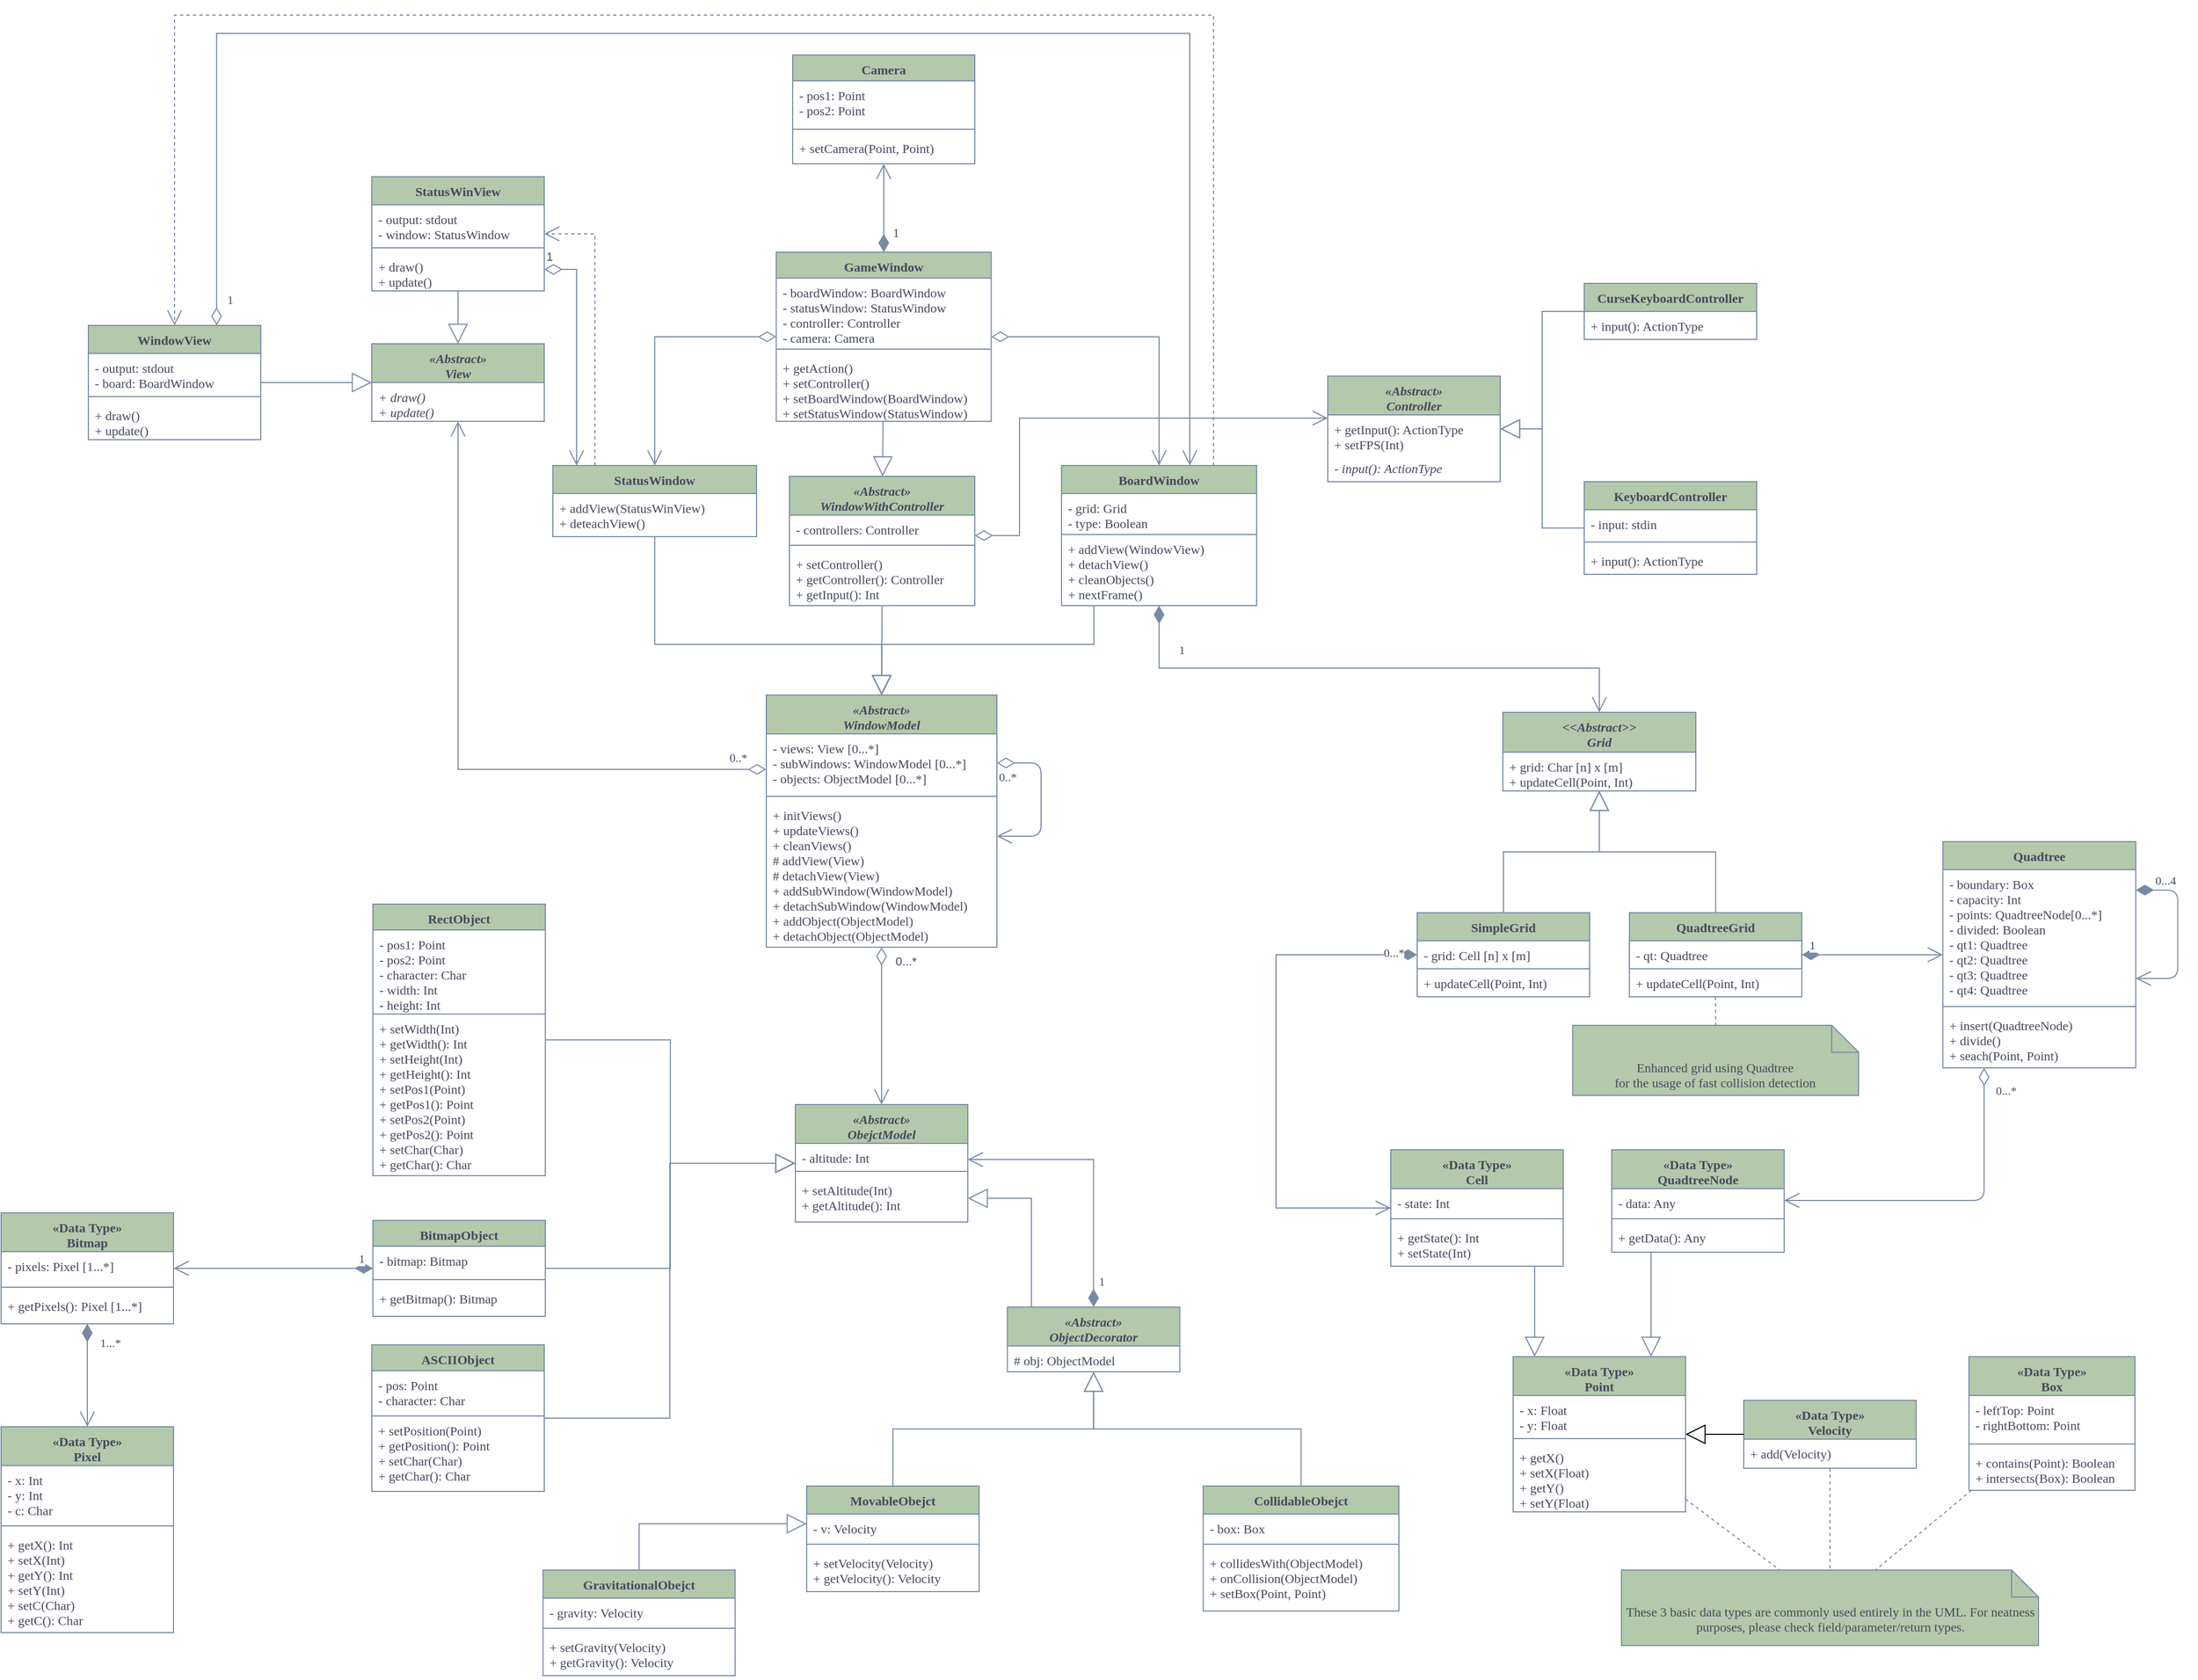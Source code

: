 <mxfile version="15.8.4" type="device"><diagram id="YqqjUzGFWODWqJzJ708F" name="Page-1"><mxGraphModel dx="1034" dy="647" grid="0" gridSize="12" guides="1" tooltips="1" connect="1" arrows="1" fold="1" page="1" pageScale="1" pageWidth="1169" pageHeight="827" math="0" shadow="0"><root><mxCell id="0"/><mxCell id="1" parent="0"/><mxCell id="S7DAAYPfvrBozbproaK5-6" value="«Abstract»&#10;WindowWithController" style="swimlane;fontStyle=3;align=center;verticalAlign=top;childLayout=stackLayout;horizontal=1;startSize=36;horizontalStack=0;resizeParent=1;resizeParentMax=0;resizeLast=0;collapsible=1;marginBottom=0;rounded=0;fillColor=#B2C9AB;strokeColor=#788AA3;fontColor=#46495D;fontFamily=Comic Sans MS;" parent="1" vertex="1"><mxGeometry x="1002.5" y="477" width="172" height="120" as="geometry"/></mxCell><mxCell id="S7DAAYPfvrBozbproaK5-7" value="- controllers: Controller" style="text;strokeColor=none;fillColor=none;align=left;verticalAlign=top;spacingLeft=4;spacingRight=4;overflow=hidden;rotatable=0;points=[[0,0.5],[1,0.5]];portConstraint=eastwest;rounded=0;fontColor=#46495D;fontFamily=Comic Sans MS;" parent="S7DAAYPfvrBozbproaK5-6" vertex="1"><mxGeometry y="36" width="172" height="24" as="geometry"/></mxCell><mxCell id="S7DAAYPfvrBozbproaK5-8" value="" style="line;strokeWidth=1;fillColor=none;align=left;verticalAlign=middle;spacingTop=-1;spacingLeft=3;spacingRight=3;rotatable=0;labelPosition=right;points=[];portConstraint=eastwest;rounded=0;strokeColor=#788AA3;fontColor=#46495D;fontFamily=Comic Sans MS;" parent="S7DAAYPfvrBozbproaK5-6" vertex="1"><mxGeometry y="60" width="172" height="8" as="geometry"/></mxCell><mxCell id="S7DAAYPfvrBozbproaK5-9" value="+ setController()&#10;+ getController(): Controller&#10;+ getInput(): Int" style="text;strokeColor=none;fillColor=none;align=left;verticalAlign=top;spacingLeft=4;spacingRight=4;overflow=hidden;rotatable=0;points=[[0,0.5],[1,0.5]];portConstraint=eastwest;rounded=0;fontColor=#46495D;fontFamily=Comic Sans MS;" parent="S7DAAYPfvrBozbproaK5-6" vertex="1"><mxGeometry y="68" width="172" height="52" as="geometry"/></mxCell><mxCell id="S7DAAYPfvrBozbproaK5-10" value="" style="endArrow=block;endSize=16;endFill=0;html=1;rounded=0;strokeColor=#788AA3;fontColor=#46495D;fontFamily=Comic Sans MS;" parent="1" source="S7DAAYPfvrBozbproaK5-6" target="N9HK_gIzRYIuMYJsYBcL-18" edge="1"><mxGeometry width="160" relative="1" as="geometry"><mxPoint x="1104" y="804" as="sourcePoint"/><mxPoint x="1264" y="804" as="targetPoint"/></mxGeometry></mxCell><mxCell id="S7DAAYPfvrBozbproaK5-20" value="StatusWindow" style="swimlane;fontStyle=1;align=center;verticalAlign=top;childLayout=stackLayout;horizontal=1;startSize=26;horizontalStack=0;resizeParent=1;resizeParentMax=0;resizeLast=0;collapsible=1;marginBottom=0;rounded=0;fillColor=#B2C9AB;strokeColor=#788AA3;fontColor=#46495D;fontFamily=Comic Sans MS;" parent="1" vertex="1"><mxGeometry x="783" y="467" width="189" height="66" as="geometry"><mxRectangle x="1296" y="624" width="108" height="26" as="alternateBounds"/></mxGeometry></mxCell><mxCell id="S7DAAYPfvrBozbproaK5-23" value="+ addView(StatusWinView)&#10;+ deteachView()" style="text;strokeColor=none;fillColor=none;align=left;verticalAlign=top;spacingLeft=4;spacingRight=4;overflow=hidden;rotatable=0;points=[[0,0.5],[1,0.5]];portConstraint=eastwest;rounded=0;fontColor=#46495D;fontFamily=Comic Sans MS;" parent="S7DAAYPfvrBozbproaK5-20" vertex="1"><mxGeometry y="26" width="189" height="40" as="geometry"/></mxCell><mxCell id="S7DAAYPfvrBozbproaK5-24" value="BoardWindow" style="swimlane;fontStyle=1;align=center;verticalAlign=top;childLayout=stackLayout;horizontal=1;startSize=26;horizontalStack=0;resizeParent=1;resizeParentMax=0;resizeLast=0;collapsible=1;marginBottom=0;rounded=0;fillColor=#B2C9AB;strokeColor=#788AA3;fontColor=#46495D;fontFamily=Comic Sans MS;" parent="1" vertex="1"><mxGeometry x="1255" y="467" width="181" height="130" as="geometry"/></mxCell><mxCell id="65TxLb8Flk3QfCPCq53d-7" value="- grid: Grid&#10;- type: Boolean" style="text;fillColor=none;align=left;verticalAlign=top;spacingLeft=4;spacingRight=4;overflow=hidden;rotatable=0;points=[[0,0.5],[1,0.5]];portConstraint=eastwest;rounded=0;fontColor=#46495D;strokeColor=#788AA3;fontFamily=Comic Sans MS;" parent="S7DAAYPfvrBozbproaK5-24" vertex="1"><mxGeometry y="26" width="181" height="38" as="geometry"/></mxCell><mxCell id="S7DAAYPfvrBozbproaK5-27" value="+ addView(WindowView)&#10;+ detachView()&#10;+ cleanObjects()&#10;+ nextFrame()" style="text;strokeColor=none;fillColor=none;align=left;verticalAlign=top;spacingLeft=4;spacingRight=4;overflow=hidden;rotatable=0;points=[[0,0.5],[1,0.5]];portConstraint=eastwest;rounded=0;fontColor=#46495D;fontFamily=Comic Sans MS;" parent="S7DAAYPfvrBozbproaK5-24" vertex="1"><mxGeometry y="64" width="181" height="66" as="geometry"/></mxCell><mxCell id="S7DAAYPfvrBozbproaK5-30" value="GameWindow" style="swimlane;fontStyle=1;align=center;verticalAlign=top;childLayout=stackLayout;horizontal=1;startSize=24;horizontalStack=0;resizeParent=1;resizeParentMax=0;resizeLast=0;collapsible=1;marginBottom=0;rounded=0;fillColor=#B2C9AB;strokeColor=#788AA3;fontColor=#46495D;fontFamily=Comic Sans MS;" parent="1" vertex="1"><mxGeometry x="990.25" y="269" width="199.5" height="157" as="geometry"/></mxCell><mxCell id="S7DAAYPfvrBozbproaK5-31" value="- boardWindow: BoardWindow&#10;- statusWindow: StatusWindow&#10;- controller: Controller&#10;- camera: Camera" style="text;strokeColor=none;fillColor=none;align=left;verticalAlign=top;spacingLeft=4;spacingRight=4;overflow=hidden;rotatable=0;points=[[0,0.5],[1,0.5]];portConstraint=eastwest;rounded=0;fontColor=#46495D;fontFamily=Comic Sans MS;" parent="S7DAAYPfvrBozbproaK5-30" vertex="1"><mxGeometry y="24" width="199.5" height="62" as="geometry"/></mxCell><mxCell id="S7DAAYPfvrBozbproaK5-32" value="" style="line;strokeWidth=1;fillColor=none;align=left;verticalAlign=middle;spacingTop=-1;spacingLeft=3;spacingRight=3;rotatable=0;labelPosition=right;points=[];portConstraint=eastwest;rounded=0;strokeColor=#788AA3;fontColor=#46495D;fontFamily=Comic Sans MS;" parent="S7DAAYPfvrBozbproaK5-30" vertex="1"><mxGeometry y="86" width="199.5" height="8" as="geometry"/></mxCell><mxCell id="S7DAAYPfvrBozbproaK5-33" value="+ getAction()&#10;+ setController()&#10;+ setBoardWindow(BoardWindow)&#10;+ setStatusWindow(StatusWindow)" style="text;strokeColor=none;fillColor=none;align=left;verticalAlign=top;spacingLeft=4;spacingRight=4;overflow=hidden;rotatable=0;points=[[0,0.5],[1,0.5]];portConstraint=eastwest;rounded=0;fontColor=#46495D;fontFamily=Comic Sans MS;" parent="S7DAAYPfvrBozbproaK5-30" vertex="1"><mxGeometry y="94" width="199.5" height="63" as="geometry"/></mxCell><mxCell id="S7DAAYPfvrBozbproaK5-34" value="" style="endArrow=block;endSize=16;endFill=0;html=1;rounded=0;strokeColor=#788AA3;fontColor=#46495D;fontFamily=Comic Sans MS;" parent="1" source="S7DAAYPfvrBozbproaK5-30" target="S7DAAYPfvrBozbproaK5-6" edge="1"><mxGeometry width="160" relative="1" as="geometry"><mxPoint x="998" y="365" as="sourcePoint"/><mxPoint x="1158" y="365" as="targetPoint"/></mxGeometry></mxCell><mxCell id="S7DAAYPfvrBozbproaK5-35" value="" style="endArrow=open;html=1;endSize=12;startArrow=diamondThin;startSize=14;startFill=0;edgeStyle=orthogonalEdgeStyle;rounded=0;strokeColor=#788AA3;fontColor=#46495D;fontFamily=Comic Sans MS;" parent="1" source="S7DAAYPfvrBozbproaK5-30" target="S7DAAYPfvrBozbproaK5-24" edge="1"><mxGeometry relative="1" as="geometry"><mxPoint x="986" y="281" as="sourcePoint"/><mxPoint x="954" y="365" as="targetPoint"/></mxGeometry></mxCell><mxCell id="S7DAAYPfvrBozbproaK5-38" value="" style="endArrow=open;html=1;endSize=12;startArrow=diamondThin;startSize=14;startFill=0;edgeStyle=orthogonalEdgeStyle;rounded=0;strokeColor=#788AA3;fontColor=#46495D;fontFamily=Comic Sans MS;" parent="1" source="S7DAAYPfvrBozbproaK5-30" target="S7DAAYPfvrBozbproaK5-20" edge="1"><mxGeometry relative="1" as="geometry"><mxPoint x="1378" y="281" as="sourcePoint"/><mxPoint x="1170" y="449" as="targetPoint"/></mxGeometry></mxCell><mxCell id="S7DAAYPfvrBozbproaK5-40" value="«Abstract»&#10;Controller" style="swimlane;fontStyle=3;align=center;verticalAlign=top;childLayout=stackLayout;horizontal=1;startSize=36;horizontalStack=0;resizeParent=1;resizeParentMax=0;resizeLast=0;collapsible=1;marginBottom=0;rounded=0;fillColor=#B2C9AB;strokeColor=#788AA3;fontColor=#46495D;fontFamily=Comic Sans MS;" parent="1" vertex="1"><mxGeometry x="1502" y="384" width="160" height="98" as="geometry"/></mxCell><mxCell id="DJ2RP72KUvVW8k5kh90K-1" value="+ getInput(): ActionType&#10;+ setFPS(Int)" style="text;strokeColor=none;fillColor=none;align=left;verticalAlign=top;spacingLeft=4;spacingRight=4;overflow=hidden;rotatable=0;points=[[0,0.5],[1,0.5]];portConstraint=eastwest;fontStyle=0;whiteSpace=wrap;rounded=0;fontColor=#46495D;fontFamily=Comic Sans MS;" parent="S7DAAYPfvrBozbproaK5-40" vertex="1"><mxGeometry y="36" width="160" height="36" as="geometry"/></mxCell><mxCell id="65TxLb8Flk3QfCPCq53d-81" value="- input(): ActionType" style="text;strokeColor=none;fillColor=none;align=left;verticalAlign=top;spacingLeft=4;spacingRight=4;overflow=hidden;rotatable=0;points=[[0,0.5],[1,0.5]];portConstraint=eastwest;fontStyle=2;whiteSpace=wrap;rounded=0;fontColor=#46495D;fontFamily=Comic Sans MS;" parent="S7DAAYPfvrBozbproaK5-40" vertex="1"><mxGeometry y="72" width="160" height="26" as="geometry"/></mxCell><mxCell id="S7DAAYPfvrBozbproaK5-46" value="CurseKeyboardController" style="swimlane;fontStyle=1;align=center;verticalAlign=top;childLayout=stackLayout;horizontal=1;startSize=26;horizontalStack=0;resizeParent=1;resizeParentMax=0;resizeLast=0;collapsible=1;marginBottom=0;rounded=0;fillColor=#B2C9AB;strokeColor=#788AA3;fontColor=#46495D;fontFamily=Comic Sans MS;" parent="1" vertex="1"><mxGeometry x="1740" y="298" width="160" height="52" as="geometry"><mxRectangle x="1824" y="516" width="180" height="26" as="alternateBounds"/></mxGeometry></mxCell><mxCell id="S7DAAYPfvrBozbproaK5-47" value="+ input(): ActionType" style="text;strokeColor=none;fillColor=none;align=left;verticalAlign=top;spacingLeft=4;spacingRight=4;overflow=hidden;rotatable=0;points=[[0,0.5],[1,0.5]];portConstraint=eastwest;rounded=0;fontColor=#46495D;fontFamily=Comic Sans MS;" parent="S7DAAYPfvrBozbproaK5-46" vertex="1"><mxGeometry y="26" width="160" height="26" as="geometry"/></mxCell><mxCell id="S7DAAYPfvrBozbproaK5-50" value="KeyboardController" style="swimlane;fontStyle=1;align=center;verticalAlign=top;childLayout=stackLayout;horizontal=1;startSize=26;horizontalStack=0;resizeParent=1;resizeParentMax=0;resizeLast=0;collapsible=1;marginBottom=0;rounded=0;fillColor=#B2C9AB;strokeColor=#788AA3;fontColor=#46495D;fontFamily=Comic Sans MS;" parent="1" vertex="1"><mxGeometry x="1740" y="482" width="160" height="86" as="geometry"/></mxCell><mxCell id="S7DAAYPfvrBozbproaK5-51" value="- input: stdin" style="text;strokeColor=none;fillColor=none;align=left;verticalAlign=top;spacingLeft=4;spacingRight=4;overflow=hidden;rotatable=0;points=[[0,0.5],[1,0.5]];portConstraint=eastwest;rounded=0;fontColor=#46495D;fontFamily=Comic Sans MS;" parent="S7DAAYPfvrBozbproaK5-50" vertex="1"><mxGeometry y="26" width="160" height="26" as="geometry"/></mxCell><mxCell id="S7DAAYPfvrBozbproaK5-52" value="" style="line;strokeWidth=1;fillColor=none;align=left;verticalAlign=middle;spacingTop=-1;spacingLeft=3;spacingRight=3;rotatable=0;labelPosition=right;points=[];portConstraint=eastwest;rounded=0;strokeColor=#788AA3;fontColor=#46495D;fontFamily=Comic Sans MS;" parent="S7DAAYPfvrBozbproaK5-50" vertex="1"><mxGeometry y="52" width="160" height="8" as="geometry"/></mxCell><mxCell id="S7DAAYPfvrBozbproaK5-53" value="+ input(): ActionType" style="text;strokeColor=none;fillColor=none;align=left;verticalAlign=top;spacingLeft=4;spacingRight=4;overflow=hidden;rotatable=0;points=[[0,0.5],[1,0.5]];portConstraint=eastwest;rounded=0;fontColor=#46495D;fontFamily=Comic Sans MS;" parent="S7DAAYPfvrBozbproaK5-50" vertex="1"><mxGeometry y="60" width="160" height="26" as="geometry"/></mxCell><mxCell id="S7DAAYPfvrBozbproaK5-54" value="" style="endArrow=block;endSize=16;endFill=0;html=1;rounded=0;edgeStyle=elbowEdgeStyle;strokeColor=#788AA3;fontColor=#46495D;fontFamily=Comic Sans MS;" parent="1" source="S7DAAYPfvrBozbproaK5-46" target="S7DAAYPfvrBozbproaK5-40" edge="1"><mxGeometry width="160" relative="1" as="geometry"><mxPoint x="1042" y="300" as="sourcePoint"/><mxPoint x="1718" y="432" as="targetPoint"/></mxGeometry></mxCell><mxCell id="S7DAAYPfvrBozbproaK5-55" value="" style="endArrow=block;endSize=16;endFill=0;html=1;rounded=0;edgeStyle=elbowEdgeStyle;strokeColor=#788AA3;fontColor=#46495D;fontFamily=Comic Sans MS;" parent="1" source="S7DAAYPfvrBozbproaK5-50" target="S7DAAYPfvrBozbproaK5-40" edge="1"><mxGeometry width="160" relative="1" as="geometry"><mxPoint x="1870" y="492" as="sourcePoint"/><mxPoint x="1674" y="432.0" as="targetPoint"/></mxGeometry></mxCell><mxCell id="S7DAAYPfvrBozbproaK5-56" value="" style="endArrow=open;html=1;endSize=12;startArrow=diamondThin;startSize=14;startFill=0;edgeStyle=orthogonalEdgeStyle;rounded=0;strokeColor=#788AA3;fontColor=#46495D;fontFamily=Comic Sans MS;" parent="1" source="S7DAAYPfvrBozbproaK5-6" target="S7DAAYPfvrBozbproaK5-40" edge="1"><mxGeometry relative="1" as="geometry"><mxPoint x="1224" y="648" as="sourcePoint"/><mxPoint x="1500" y="792" as="targetPoint"/><Array as="points"><mxPoint x="1216" y="532"/><mxPoint x="1216" y="423"/></Array></mxGeometry></mxCell><mxCell id="S7DAAYPfvrBozbproaK5-59" value="«Abstract»&#10;View" style="swimlane;fontStyle=3;align=center;verticalAlign=top;childLayout=stackLayout;horizontal=1;startSize=36;horizontalStack=0;resizeParent=1;resizeParentMax=0;resizeLast=0;collapsible=1;marginBottom=0;rounded=0;fillColor=#B2C9AB;strokeColor=#788AA3;fontColor=#46495D;fontFamily=Comic Sans MS;" parent="1" vertex="1"><mxGeometry x="615" y="354" width="160" height="72" as="geometry"/></mxCell><mxCell id="S7DAAYPfvrBozbproaK5-62" value="+ draw()&#10;+ update()" style="text;strokeColor=none;fillColor=none;align=left;verticalAlign=top;spacingLeft=4;spacingRight=4;overflow=hidden;rotatable=0;points=[[0,0.5],[1,0.5]];portConstraint=eastwest;rounded=0;fontColor=#46495D;fontFamily=Comic Sans MS;fontStyle=2" parent="S7DAAYPfvrBozbproaK5-59" vertex="1"><mxGeometry y="36" width="160" height="36" as="geometry"/></mxCell><mxCell id="S7DAAYPfvrBozbproaK5-64" value="" style="endArrow=open;html=1;endSize=12;startArrow=diamondThin;startSize=14;startFill=0;edgeStyle=orthogonalEdgeStyle;rounded=0;strokeColor=#788AA3;fontColor=#46495D;fontFamily=Comic Sans MS;" parent="1" source="N9HK_gIzRYIuMYJsYBcL-18" target="S7DAAYPfvrBozbproaK5-59" edge="1"><mxGeometry relative="1" as="geometry"><mxPoint x="804" y="684" as="sourcePoint"/><mxPoint x="964" y="684" as="targetPoint"/><Array as="points"><mxPoint x="695" y="749"/></Array></mxGeometry></mxCell><mxCell id="S7DAAYPfvrBozbproaK5-65" value="0..*" style="edgeLabel;resizable=0;html=1;align=left;verticalAlign=top;rounded=0;fontColor=#46495D;fontFamily=Comic Sans MS;" parent="S7DAAYPfvrBozbproaK5-64" connectable="0" vertex="1"><mxGeometry x="-1" relative="1" as="geometry"><mxPoint x="-36" y="-24" as="offset"/></mxGeometry></mxCell><mxCell id="S7DAAYPfvrBozbproaK5-69" value="StatusWinView" style="swimlane;fontStyle=1;align=center;verticalAlign=top;childLayout=stackLayout;horizontal=1;startSize=26;horizontalStack=0;resizeParent=1;resizeParentMax=0;resizeLast=0;collapsible=1;marginBottom=0;rounded=0;fillColor=#B2C9AB;strokeColor=#788AA3;fontColor=#46495D;fontFamily=Comic Sans MS;" parent="1" vertex="1"><mxGeometry x="615" y="199" width="160" height="106" as="geometry"/></mxCell><mxCell id="S7DAAYPfvrBozbproaK5-70" value="- output: stdout&#10;- window: StatusWindow" style="text;strokeColor=none;fillColor=none;align=left;verticalAlign=top;spacingLeft=4;spacingRight=4;overflow=hidden;rotatable=0;points=[[0,0.5],[1,0.5]];portConstraint=eastwest;rounded=0;fontColor=#46495D;fontFamily=Comic Sans MS;" parent="S7DAAYPfvrBozbproaK5-69" vertex="1"><mxGeometry y="26" width="160" height="36" as="geometry"/></mxCell><mxCell id="S7DAAYPfvrBozbproaK5-71" value="" style="line;strokeWidth=1;fillColor=none;align=left;verticalAlign=middle;spacingTop=-1;spacingLeft=3;spacingRight=3;rotatable=0;labelPosition=right;points=[];portConstraint=eastwest;rounded=0;strokeColor=#788AA3;fontColor=#46495D;fontFamily=Comic Sans MS;" parent="S7DAAYPfvrBozbproaK5-69" vertex="1"><mxGeometry y="62" width="160" height="8" as="geometry"/></mxCell><mxCell id="S7DAAYPfvrBozbproaK5-72" value="+ draw()&#10;+ update()" style="text;strokeColor=none;fillColor=none;align=left;verticalAlign=top;spacingLeft=4;spacingRight=4;overflow=hidden;rotatable=0;points=[[0,0.5],[1,0.5]];portConstraint=eastwest;rounded=0;fontColor=#46495D;fontFamily=Comic Sans MS;" parent="S7DAAYPfvrBozbproaK5-69" vertex="1"><mxGeometry y="70" width="160" height="36" as="geometry"/></mxCell><mxCell id="S7DAAYPfvrBozbproaK5-73" value="" style="endArrow=block;endSize=16;endFill=0;html=1;rounded=0;strokeColor=#788AA3;fontColor=#46495D;fontFamily=Comic Sans MS;" parent="1" source="S7DAAYPfvrBozbproaK5-69" target="S7DAAYPfvrBozbproaK5-59" edge="1"><mxGeometry width="160" relative="1" as="geometry"><mxPoint x="804" y="432" as="sourcePoint"/><mxPoint x="964" y="432" as="targetPoint"/></mxGeometry></mxCell><mxCell id="S7DAAYPfvrBozbproaK5-105" value="«Abstract»&#10;ObejctModel" style="swimlane;fontStyle=3;align=center;verticalAlign=top;childLayout=stackLayout;horizontal=1;startSize=36;horizontalStack=0;resizeParent=1;resizeParentMax=0;resizeLast=0;collapsible=1;marginBottom=0;rounded=0;fillColor=#B2C9AB;strokeColor=#788AA3;fontColor=#46495D;fontFamily=Comic Sans MS;" parent="1" vertex="1"><mxGeometry x="1008" y="1060" width="160" height="109" as="geometry"/></mxCell><mxCell id="S7DAAYPfvrBozbproaK5-106" value="- altitude: Int " style="text;strokeColor=none;fillColor=none;align=left;verticalAlign=top;spacingLeft=4;spacingRight=4;overflow=hidden;rotatable=0;points=[[0,0.5],[1,0.5]];portConstraint=eastwest;rounded=0;fontColor=#46495D;fontFamily=Comic Sans MS;" parent="S7DAAYPfvrBozbproaK5-105" vertex="1"><mxGeometry y="36" width="160" height="22" as="geometry"/></mxCell><mxCell id="S7DAAYPfvrBozbproaK5-107" value="" style="line;strokeWidth=1;fillColor=none;align=left;verticalAlign=middle;spacingTop=-1;spacingLeft=3;spacingRight=3;rotatable=0;labelPosition=right;points=[];portConstraint=eastwest;rounded=0;strokeColor=#788AA3;fontColor=#46495D;fontFamily=Comic Sans MS;" parent="S7DAAYPfvrBozbproaK5-105" vertex="1"><mxGeometry y="58" width="160" height="8" as="geometry"/></mxCell><mxCell id="S7DAAYPfvrBozbproaK5-108" value="+ setAltitude(Int)&#10;+ getAltitude(): Int&#10;" style="text;strokeColor=none;fillColor=none;align=left;verticalAlign=top;spacingLeft=4;spacingRight=4;overflow=hidden;rotatable=0;points=[[0,0.5],[1,0.5]];portConstraint=eastwest;rounded=0;fontColor=#46495D;fontFamily=Comic Sans MS;" parent="S7DAAYPfvrBozbproaK5-105" vertex="1"><mxGeometry y="66" width="160" height="43" as="geometry"/></mxCell><mxCell id="S7DAAYPfvrBozbproaK5-114" value="BitmapObject" style="swimlane;fontStyle=1;align=center;verticalAlign=top;childLayout=stackLayout;horizontal=1;startSize=24;horizontalStack=0;resizeParent=1;resizeParentMax=0;resizeLast=0;collapsible=1;marginBottom=0;rounded=0;fillColor=#B2C9AB;strokeColor=#788AA3;fontColor=#46495D;fontFamily=Comic Sans MS;" parent="1" vertex="1"><mxGeometry x="616" y="1167.5" width="160" height="89" as="geometry"/></mxCell><mxCell id="S7DAAYPfvrBozbproaK5-115" value="- bitmap: Bitmap" style="text;strokeColor=none;fillColor=none;align=left;verticalAlign=top;spacingLeft=4;spacingRight=4;overflow=hidden;rotatable=0;points=[[0,0.5],[1,0.5]];portConstraint=eastwest;rounded=0;fontColor=#46495D;fontFamily=Comic Sans MS;" parent="S7DAAYPfvrBozbproaK5-114" vertex="1"><mxGeometry y="24" width="160" height="27" as="geometry"/></mxCell><mxCell id="S7DAAYPfvrBozbproaK5-116" value="" style="line;strokeWidth=1;fillColor=none;align=left;verticalAlign=middle;spacingTop=-1;spacingLeft=3;spacingRight=3;rotatable=0;labelPosition=right;points=[];portConstraint=eastwest;rounded=0;strokeColor=#788AA3;fontColor=#46495D;fontFamily=Comic Sans MS;" parent="S7DAAYPfvrBozbproaK5-114" vertex="1"><mxGeometry y="51" width="160" height="8" as="geometry"/></mxCell><mxCell id="S7DAAYPfvrBozbproaK5-117" value="+ getBitmap(): Bitmap" style="text;strokeColor=none;fillColor=none;align=left;verticalAlign=top;spacingLeft=4;spacingRight=4;overflow=hidden;rotatable=0;points=[[0,0.5],[1,0.5]];portConstraint=eastwest;rounded=0;fontColor=#46495D;fontFamily=Comic Sans MS;" parent="S7DAAYPfvrBozbproaK5-114" vertex="1"><mxGeometry y="59" width="160" height="30" as="geometry"/></mxCell><mxCell id="S7DAAYPfvrBozbproaK5-118" value="" style="endArrow=block;endSize=16;endFill=0;html=1;edgeStyle=orthogonalEdgeStyle;rounded=0;strokeColor=#788AA3;fontColor=#46495D;fontFamily=Comic Sans MS;" parent="1" source="S7DAAYPfvrBozbproaK5-114" target="S7DAAYPfvrBozbproaK5-105" edge="1"><mxGeometry width="160" relative="1" as="geometry"><mxPoint x="430" y="1188" as="sourcePoint"/><mxPoint x="574" y="1115.0" as="targetPoint"/><Array as="points"/></mxGeometry></mxCell><mxCell id="S7DAAYPfvrBozbproaK5-120" value="" style="endArrow=block;endSize=16;endFill=0;html=1;rounded=0;strokeColor=#788AA3;fontColor=#46495D;edgeStyle=elbowEdgeStyle;fontFamily=Comic Sans MS;" parent="1" source="65TxLb8Flk3QfCPCq53d-73" target="S7DAAYPfvrBozbproaK5-105" edge="1"><mxGeometry width="160" relative="1" as="geometry"><mxPoint x="450" y="1313.669" as="sourcePoint"/><mxPoint x="657" y="1560" as="targetPoint"/></mxGeometry></mxCell><mxCell id="S7DAAYPfvrBozbproaK5-125" value="«Data Type»&#10;Point" style="swimlane;fontStyle=1;align=center;verticalAlign=top;childLayout=stackLayout;horizontal=1;startSize=36;horizontalStack=0;resizeParent=1;resizeParentMax=0;resizeLast=0;collapsible=1;marginBottom=0;rounded=0;fillColor=#B2C9AB;strokeColor=#788AA3;fontColor=#46495D;fontFamily=Comic Sans MS;" parent="1" vertex="1"><mxGeometry x="1674" y="1294" width="160" height="144" as="geometry"/></mxCell><mxCell id="S7DAAYPfvrBozbproaK5-126" value="- x: Float&#10;- y: Float" style="text;strokeColor=none;fillColor=none;align=left;verticalAlign=top;spacingLeft=4;spacingRight=4;overflow=hidden;rotatable=0;points=[[0,0.5],[1,0.5]];portConstraint=eastwest;rounded=0;fontColor=#46495D;fontFamily=Comic Sans MS;" parent="S7DAAYPfvrBozbproaK5-125" vertex="1"><mxGeometry y="36" width="160" height="36" as="geometry"/></mxCell><mxCell id="S7DAAYPfvrBozbproaK5-127" value="" style="line;strokeWidth=1;fillColor=none;align=left;verticalAlign=middle;spacingTop=-1;spacingLeft=3;spacingRight=3;rotatable=0;labelPosition=right;points=[];portConstraint=eastwest;rounded=0;strokeColor=#788AA3;fontColor=#46495D;fontFamily=Comic Sans MS;" parent="S7DAAYPfvrBozbproaK5-125" vertex="1"><mxGeometry y="72" width="160" height="8" as="geometry"/></mxCell><mxCell id="S7DAAYPfvrBozbproaK5-128" value="+ getX()&#10;+ setX(Float)&#10;+ getY()&#10;+ setY(Float)" style="text;strokeColor=none;fillColor=none;align=left;verticalAlign=top;spacingLeft=4;spacingRight=4;overflow=hidden;rotatable=0;points=[[0,0.5],[1,0.5]];portConstraint=eastwest;rounded=0;fontColor=#46495D;fontFamily=Comic Sans MS;" parent="S7DAAYPfvrBozbproaK5-125" vertex="1"><mxGeometry y="80" width="160" height="64" as="geometry"/></mxCell><mxCell id="SF9dCzD6_uzomC0hUOYC-1" value="«Data Type»&#10;Velocity" style="swimlane;fontStyle=1;align=center;verticalAlign=top;childLayout=stackLayout;horizontal=1;startSize=36;horizontalStack=0;resizeParent=1;resizeParentMax=0;resizeLast=0;collapsible=1;marginBottom=0;rounded=0;fillColor=#B2C9AB;strokeColor=#788AA3;fontColor=#46495D;fontFamily=Comic Sans MS;" parent="1" vertex="1"><mxGeometry x="1888" y="1334.5" width="160" height="63" as="geometry"/></mxCell><mxCell id="SF9dCzD6_uzomC0hUOYC-4" value="+ add(Velocity)" style="text;strokeColor=none;fillColor=none;align=left;verticalAlign=top;spacingLeft=4;spacingRight=4;overflow=hidden;rotatable=0;points=[[0,0.5],[1,0.5]];portConstraint=eastwest;rounded=0;fontColor=#46495D;fontFamily=Comic Sans MS;" parent="SF9dCzD6_uzomC0hUOYC-1" vertex="1"><mxGeometry y="36" width="160" height="27" as="geometry"/></mxCell><mxCell id="SF9dCzD6_uzomC0hUOYC-5" value="MovableObejct" style="swimlane;fontStyle=1;align=center;verticalAlign=top;childLayout=stackLayout;horizontal=1;startSize=26;horizontalStack=0;resizeParent=1;resizeParentMax=0;resizeLast=0;collapsible=1;marginBottom=0;rounded=0;fillColor=#B2C9AB;strokeColor=#788AA3;fontColor=#46495D;fontFamily=Comic Sans MS;" parent="1" vertex="1"><mxGeometry x="1018.5" y="1414" width="160" height="98" as="geometry"/></mxCell><mxCell id="SF9dCzD6_uzomC0hUOYC-6" value="- v: Velocity" style="text;strokeColor=none;fillColor=none;align=left;verticalAlign=top;spacingLeft=4;spacingRight=4;overflow=hidden;rotatable=0;points=[[0,0.5],[1,0.5]];portConstraint=eastwest;rounded=0;fontColor=#46495D;fontFamily=Comic Sans MS;" parent="SF9dCzD6_uzomC0hUOYC-5" vertex="1"><mxGeometry y="26" width="160" height="24" as="geometry"/></mxCell><mxCell id="SF9dCzD6_uzomC0hUOYC-7" value="" style="line;strokeWidth=1;fillColor=none;align=left;verticalAlign=middle;spacingTop=-1;spacingLeft=3;spacingRight=3;rotatable=0;labelPosition=right;points=[];portConstraint=eastwest;rounded=0;strokeColor=#788AA3;fontColor=#46495D;fontFamily=Comic Sans MS;" parent="SF9dCzD6_uzomC0hUOYC-5" vertex="1"><mxGeometry y="50" width="160" height="8" as="geometry"/></mxCell><mxCell id="SF9dCzD6_uzomC0hUOYC-8" value="+ setVelocity(Velocity)&#10;+ getVelocity(): Velocity" style="text;strokeColor=none;fillColor=none;align=left;verticalAlign=top;spacingLeft=4;spacingRight=4;overflow=hidden;rotatable=0;points=[[0,0.5],[1,0.5]];portConstraint=eastwest;rounded=0;fontColor=#46495D;fontFamily=Comic Sans MS;" parent="SF9dCzD6_uzomC0hUOYC-5" vertex="1"><mxGeometry y="58" width="160" height="40" as="geometry"/></mxCell><mxCell id="SF9dCzD6_uzomC0hUOYC-13" value="" style="endArrow=block;endSize=16;endFill=0;html=1;rounded=0;strokeColor=#788AA3;fontColor=#46495D;edgeStyle=elbowEdgeStyle;fontFamily=Comic Sans MS;" parent="1" source="SF9dCzD6_uzomC0hUOYC-14" target="S7DAAYPfvrBozbproaK5-105" edge="1"><mxGeometry width="160" relative="1" as="geometry"><mxPoint x="1020" y="1315" as="sourcePoint"/><mxPoint x="930" y="1340" as="targetPoint"/><Array as="points"><mxPoint x="1227" y="1147"/></Array></mxGeometry></mxCell><mxCell id="SF9dCzD6_uzomC0hUOYC-14" value="«Abstract»&#10;ObjectDecorator" style="swimlane;fontStyle=3;align=center;verticalAlign=top;childLayout=stackLayout;horizontal=1;startSize=36;horizontalStack=0;resizeParent=1;resizeParentMax=0;resizeLast=0;collapsible=1;marginBottom=0;rounded=0;fillColor=#B2C9AB;strokeColor=#788AA3;fontColor=#46495D;fontFamily=Comic Sans MS;" parent="1" vertex="1"><mxGeometry x="1204.73" y="1248" width="160" height="60" as="geometry"/></mxCell><mxCell id="SF9dCzD6_uzomC0hUOYC-15" value="# obj: ObjectModel" style="text;strokeColor=none;fillColor=none;align=left;verticalAlign=top;spacingLeft=4;spacingRight=4;overflow=hidden;rotatable=0;points=[[0,0.5],[1,0.5]];portConstraint=eastwest;rounded=0;fontColor=#46495D;fontFamily=Comic Sans MS;" parent="SF9dCzD6_uzomC0hUOYC-14" vertex="1"><mxGeometry y="36" width="160" height="24" as="geometry"/></mxCell><mxCell id="SF9dCzD6_uzomC0hUOYC-22" value="" style="endArrow=open;html=1;endSize=12;startArrow=diamondThin;startSize=14;startFill=1;edgeStyle=orthogonalEdgeStyle;align=left;verticalAlign=bottom;rounded=0;strokeColor=#788AA3;fontColor=#46495D;fontFamily=Comic Sans MS;" parent="1" source="SF9dCzD6_uzomC0hUOYC-14" target="S7DAAYPfvrBozbproaK5-105" edge="1"><mxGeometry x="-1" y="3" relative="1" as="geometry"><mxPoint x="1183" y="1400" as="sourcePoint"/><mxPoint x="1047" y="1416" as="targetPoint"/><Array as="points"><mxPoint x="1285" y="1111"/></Array></mxGeometry></mxCell><mxCell id="65TxLb8Flk3QfCPCq53d-56" value="1" style="edgeLabel;html=1;align=center;verticalAlign=middle;resizable=0;points=[];fontColor=#46495D;fontFamily=Comic Sans MS;" parent="SF9dCzD6_uzomC0hUOYC-22" vertex="1" connectable="0"><mxGeometry x="-0.82" y="-7" relative="1" as="geometry"><mxPoint y="-1" as="offset"/></mxGeometry></mxCell><mxCell id="SF9dCzD6_uzomC0hUOYC-24" value="" style="endArrow=block;endSize=16;endFill=0;html=1;edgeStyle=elbowEdgeStyle;elbow=vertical;rounded=0;strokeColor=#788AA3;fontColor=#46495D;fontFamily=Comic Sans MS;" parent="1" source="SF9dCzD6_uzomC0hUOYC-5" target="SF9dCzD6_uzomC0hUOYC-14" edge="1"><mxGeometry width="160" relative="1" as="geometry"><mxPoint x="1153.001" y="1414" as="sourcePoint"/><mxPoint x="1285.73" y="1341.0" as="targetPoint"/></mxGeometry></mxCell><mxCell id="SF9dCzD6_uzomC0hUOYC-34" value="CollidableObejct" style="swimlane;fontStyle=1;align=center;verticalAlign=top;childLayout=stackLayout;horizontal=1;startSize=26;horizontalStack=0;resizeParent=1;resizeParentMax=0;resizeLast=0;collapsible=1;marginBottom=0;rounded=0;fillColor=#B2C9AB;strokeColor=#788AA3;fontColor=#46495D;fontFamily=Comic Sans MS;" parent="1" vertex="1"><mxGeometry x="1386.46" y="1414" width="181.54" height="116" as="geometry"/></mxCell><mxCell id="SF9dCzD6_uzomC0hUOYC-35" value="- box: Box" style="text;strokeColor=none;fillColor=none;align=left;verticalAlign=top;spacingLeft=4;spacingRight=4;overflow=hidden;rotatable=0;points=[[0,0.5],[1,0.5]];portConstraint=eastwest;rounded=0;fontColor=#46495D;fontFamily=Comic Sans MS;" parent="SF9dCzD6_uzomC0hUOYC-34" vertex="1"><mxGeometry y="26" width="181.54" height="24" as="geometry"/></mxCell><mxCell id="SF9dCzD6_uzomC0hUOYC-36" value="" style="line;strokeWidth=1;fillColor=none;align=left;verticalAlign=middle;spacingTop=-1;spacingLeft=3;spacingRight=3;rotatable=0;labelPosition=right;points=[];portConstraint=eastwest;rounded=0;strokeColor=#788AA3;fontColor=#46495D;fontFamily=Comic Sans MS;" parent="SF9dCzD6_uzomC0hUOYC-34" vertex="1"><mxGeometry y="50" width="181.54" height="8" as="geometry"/></mxCell><mxCell id="SF9dCzD6_uzomC0hUOYC-37" value="+ collidesWith(ObjectModel)&#10;+ onCollision(ObjectModel)&#10;+ setBox(Point, Point)" style="text;strokeColor=none;fillColor=none;align=left;verticalAlign=top;spacingLeft=4;spacingRight=4;overflow=hidden;rotatable=0;points=[[0,0.5],[1,0.5]];portConstraint=eastwest;rounded=0;fontColor=#46495D;fontFamily=Comic Sans MS;" parent="SF9dCzD6_uzomC0hUOYC-34" vertex="1"><mxGeometry y="58" width="181.54" height="58" as="geometry"/></mxCell><mxCell id="SF9dCzD6_uzomC0hUOYC-38" value="" style="endArrow=block;endSize=16;endFill=0;html=1;edgeStyle=elbowEdgeStyle;elbow=vertical;rounded=0;strokeColor=#788AA3;fontColor=#46495D;fontFamily=Comic Sans MS;" parent="1" source="SF9dCzD6_uzomC0hUOYC-34" target="SF9dCzD6_uzomC0hUOYC-14" edge="1"><mxGeometry width="160" relative="1" as="geometry"><mxPoint x="1165.001" y="1426" as="sourcePoint"/><mxPoint x="1249.987" y="1336" as="targetPoint"/></mxGeometry></mxCell><mxCell id="SF9dCzD6_uzomC0hUOYC-39" value="Camera" style="swimlane;fontStyle=1;align=center;verticalAlign=top;childLayout=stackLayout;horizontal=1;startSize=24;horizontalStack=0;resizeParent=1;resizeParentMax=0;resizeLast=0;collapsible=1;marginBottom=0;rounded=0;fillColor=#B2C9AB;strokeColor=#788AA3;fontColor=#46495D;fontFamily=Comic Sans MS;" parent="1" vertex="1"><mxGeometry x="1005.5" y="86" width="169" height="101" as="geometry"/></mxCell><mxCell id="SF9dCzD6_uzomC0hUOYC-40" value="- pos1: Point&#10;- pos2: Point" style="text;strokeColor=none;fillColor=none;align=left;verticalAlign=top;spacingLeft=4;spacingRight=4;overflow=hidden;rotatable=0;points=[[0,0.5],[1,0.5]];portConstraint=eastwest;rounded=0;fontColor=#46495D;fontFamily=Comic Sans MS;" parent="SF9dCzD6_uzomC0hUOYC-39" vertex="1"><mxGeometry y="24" width="169" height="41" as="geometry"/></mxCell><mxCell id="SF9dCzD6_uzomC0hUOYC-41" value="" style="line;strokeWidth=1;fillColor=none;align=left;verticalAlign=middle;spacingTop=-1;spacingLeft=3;spacingRight=3;rotatable=0;labelPosition=right;points=[];portConstraint=eastwest;rounded=0;strokeColor=#788AA3;fontColor=#46495D;fontFamily=Comic Sans MS;" parent="SF9dCzD6_uzomC0hUOYC-39" vertex="1"><mxGeometry y="65" width="169" height="8" as="geometry"/></mxCell><mxCell id="SF9dCzD6_uzomC0hUOYC-42" value="+ setCamera(Point, Point)" style="text;strokeColor=none;fillColor=none;align=left;verticalAlign=top;spacingLeft=4;spacingRight=4;overflow=hidden;rotatable=0;points=[[0,0.5],[1,0.5]];portConstraint=eastwest;rounded=0;fontColor=#46495D;fontFamily=Comic Sans MS;" parent="SF9dCzD6_uzomC0hUOYC-39" vertex="1"><mxGeometry y="73" width="169" height="28" as="geometry"/></mxCell><mxCell id="SF9dCzD6_uzomC0hUOYC-45" value="" style="endArrow=open;html=1;endSize=12;startArrow=diamondThin;startSize=14;startFill=1;edgeStyle=orthogonalEdgeStyle;align=left;verticalAlign=bottom;rounded=0;strokeColor=#788AA3;fontColor=#46495D;fontFamily=Comic Sans MS;" parent="1" source="S7DAAYPfvrBozbproaK5-30" target="SF9dCzD6_uzomC0hUOYC-39" edge="1"><mxGeometry x="-0.658" y="-40" relative="1" as="geometry"><mxPoint x="1086" y="644" as="sourcePoint"/><mxPoint x="1246" y="644" as="targetPoint"/><mxPoint as="offset"/></mxGeometry></mxCell><mxCell id="SF9dCzD6_uzomC0hUOYC-46" value="1" style="text;html=1;align=center;verticalAlign=middle;resizable=0;points=[];autosize=1;strokeColor=none;fillColor=none;rounded=0;fontColor=#46495D;fontFamily=Comic Sans MS;" parent="1" vertex="1"><mxGeometry x="1093" y="242" width="16" height="18" as="geometry"/></mxCell><mxCell id="SF9dCzD6_uzomC0hUOYC-47" value="«Data Type»&#10;Box" style="swimlane;fontStyle=1;align=center;verticalAlign=top;childLayout=stackLayout;horizontal=1;startSize=36;horizontalStack=0;resizeParent=1;resizeParentMax=0;resizeLast=0;collapsible=1;marginBottom=0;rounded=0;fillColor=#B2C9AB;strokeColor=#788AA3;fontColor=#46495D;fontFamily=Comic Sans MS;" parent="1" vertex="1"><mxGeometry x="2097" y="1294" width="154" height="124" as="geometry"/></mxCell><mxCell id="SF9dCzD6_uzomC0hUOYC-48" value="- leftTop: Point&#10;- rightBottom: Point" style="text;strokeColor=none;fillColor=none;align=left;verticalAlign=top;spacingLeft=4;spacingRight=4;overflow=hidden;rotatable=0;points=[[0,0.5],[1,0.5]];portConstraint=eastwest;rounded=0;fontColor=#46495D;fontFamily=Comic Sans MS;" parent="SF9dCzD6_uzomC0hUOYC-47" vertex="1"><mxGeometry y="36" width="154" height="41" as="geometry"/></mxCell><mxCell id="SF9dCzD6_uzomC0hUOYC-49" value="" style="line;strokeWidth=1;fillColor=none;align=left;verticalAlign=middle;spacingTop=-1;spacingLeft=3;spacingRight=3;rotatable=0;labelPosition=right;points=[];portConstraint=eastwest;rounded=0;strokeColor=#788AA3;fontColor=#46495D;fontFamily=Comic Sans MS;" parent="SF9dCzD6_uzomC0hUOYC-47" vertex="1"><mxGeometry y="77" width="154" height="8" as="geometry"/></mxCell><mxCell id="SF9dCzD6_uzomC0hUOYC-50" value="+ contains(Point): Boolean&#10;+ intersects(Box): Boolean&#10;" style="text;strokeColor=none;fillColor=none;align=left;verticalAlign=top;spacingLeft=4;spacingRight=4;overflow=hidden;rotatable=0;points=[[0,0.5],[1,0.5]];portConstraint=eastwest;rounded=0;fontColor=#46495D;fontFamily=Comic Sans MS;" parent="SF9dCzD6_uzomC0hUOYC-47" vertex="1"><mxGeometry y="85" width="154" height="39" as="geometry"/></mxCell><mxCell id="N9HK_gIzRYIuMYJsYBcL-18" value="«Abstract»&#10;WindowModel" style="swimlane;fontStyle=3;align=center;verticalAlign=top;childLayout=stackLayout;horizontal=1;startSize=36;horizontalStack=0;resizeParent=1;resizeParentMax=0;resizeLast=0;collapsible=1;marginBottom=0;rounded=0;fillColor=#B2C9AB;strokeColor=#788AA3;fontColor=#46495D;fontFamily=Comic Sans MS;" parent="1" vertex="1"><mxGeometry x="981" y="680" width="214" height="234" as="geometry"/></mxCell><mxCell id="N9HK_gIzRYIuMYJsYBcL-19" value="- views: View [0...*]&#10;- subWindows: WindowModel [0...*]&#10;- objects: ObjectModel [0...*]" style="text;strokeColor=none;fillColor=none;align=left;verticalAlign=top;spacingLeft=4;spacingRight=4;overflow=hidden;rotatable=0;points=[[0,0.5],[1,0.5]];portConstraint=eastwest;rounded=0;fontColor=#46495D;fontFamily=Comic Sans MS;" parent="N9HK_gIzRYIuMYJsYBcL-18" vertex="1"><mxGeometry y="36" width="214" height="54" as="geometry"/></mxCell><mxCell id="N9HK_gIzRYIuMYJsYBcL-20" value="" style="line;strokeWidth=1;fillColor=none;align=left;verticalAlign=middle;spacingTop=-1;spacingLeft=3;spacingRight=3;rotatable=0;labelPosition=right;points=[];portConstraint=eastwest;rounded=0;strokeColor=#788AA3;fontColor=#46495D;fontFamily=Comic Sans MS;" parent="N9HK_gIzRYIuMYJsYBcL-18" vertex="1"><mxGeometry y="90" width="214" height="8" as="geometry"/></mxCell><mxCell id="N9HK_gIzRYIuMYJsYBcL-21" value="+ initViews()&#10;+ updateViews()&#10;+ cleanViews()&#10;# addView(View)&#10;# detachView(View)&#10;+ addSubWindow(WindowModel)&#10;+ detachSubWindow(WindowModel)&#10;+ addObject(ObjectModel)&#10;+ detachObject(ObjectModel)" style="text;strokeColor=none;fillColor=none;align=left;verticalAlign=top;spacingLeft=4;spacingRight=4;overflow=hidden;rotatable=0;points=[[0,0.5],[1,0.5]];portConstraint=eastwest;rounded=0;fontColor=#46495D;fontFamily=Comic Sans MS;" parent="N9HK_gIzRYIuMYJsYBcL-18" vertex="1"><mxGeometry y="98" width="214" height="136" as="geometry"/></mxCell><mxCell id="N9HK_gIzRYIuMYJsYBcL-34" value="" style="endArrow=open;html=1;endSize=12;startArrow=diamondThin;startSize=14;startFill=0;edgeStyle=orthogonalEdgeStyle;rounded=1;sketch=0;curved=0;strokeColor=#788AA3;fontColor=#46495D;fontFamily=Comic Sans MS;exitX=1;exitY=0.5;exitDx=0;exitDy=0;" parent="N9HK_gIzRYIuMYJsYBcL-18" source="N9HK_gIzRYIuMYJsYBcL-19" edge="1"><mxGeometry relative="1" as="geometry"><mxPoint x="-365" y="7" as="sourcePoint"/><mxPoint x="214" y="131" as="targetPoint"/><Array as="points"><mxPoint x="255" y="131"/></Array></mxGeometry></mxCell><mxCell id="N9HK_gIzRYIuMYJsYBcL-35" value="0..*" style="edgeLabel;resizable=0;align=left;verticalAlign=top;rounded=0;sketch=0;html=1;fontColor=#46495D;fontFamily=Comic Sans MS;" parent="N9HK_gIzRYIuMYJsYBcL-34" connectable="0" vertex="1"><mxGeometry x="-1" relative="1" as="geometry"/></mxCell><mxCell id="N9HK_gIzRYIuMYJsYBcL-23" value="" style="endArrow=block;endSize=16;endFill=0;html=1;rounded=0;sketch=0;strokeColor=#788AA3;fontColor=#46495D;edgeStyle=elbowEdgeStyle;elbow=vertical;fontFamily=Comic Sans MS;" parent="1" source="S7DAAYPfvrBozbproaK5-24" target="N9HK_gIzRYIuMYJsYBcL-18" edge="1"><mxGeometry width="160" relative="1" as="geometry"><mxPoint x="987" y="588" as="sourcePoint"/><mxPoint x="1147" y="588" as="targetPoint"/><Array as="points"><mxPoint x="1285" y="633"/></Array></mxGeometry></mxCell><mxCell id="N9HK_gIzRYIuMYJsYBcL-24" value="" style="endArrow=block;endSize=16;endFill=0;html=1;rounded=0;sketch=0;strokeColor=#788AA3;fontColor=#46495D;edgeStyle=elbowEdgeStyle;elbow=vertical;fontFamily=Comic Sans MS;" parent="1" source="S7DAAYPfvrBozbproaK5-20" target="N9HK_gIzRYIuMYJsYBcL-18" edge="1"><mxGeometry width="160" relative="1" as="geometry"><mxPoint x="909.446" y="567" as="sourcePoint"/><mxPoint x="1036.783" y="708" as="targetPoint"/><Array as="points"><mxPoint x="978" y="633"/></Array></mxGeometry></mxCell><mxCell id="N9HK_gIzRYIuMYJsYBcL-26" value="" style="endArrow=open;endSize=12;dashed=1;html=1;rounded=0;sketch=0;edgeStyle=elbowEdgeStyle;strokeColor=#788AA3;fontColor=#46495D;fontFamily=Comic Sans MS;" parent="1" source="S7DAAYPfvrBozbproaK5-20" target="S7DAAYPfvrBozbproaK5-69" edge="1"><mxGeometry width="160" relative="1" as="geometry"><mxPoint x="987" y="272" as="sourcePoint"/><mxPoint x="1147" y="272" as="targetPoint"/><Array as="points"><mxPoint x="822" y="333"/><mxPoint x="1363" y="362"/></Array></mxGeometry></mxCell><mxCell id="N9HK_gIzRYIuMYJsYBcL-27" value="GravitationalObejct" style="swimlane;fontStyle=1;align=center;verticalAlign=top;childLayout=stackLayout;horizontal=1;startSize=26;horizontalStack=0;resizeParent=1;resizeParentMax=0;resizeLast=0;collapsible=1;marginBottom=0;rounded=0;fillColor=#B2C9AB;strokeColor=#788AA3;fontColor=#46495D;fontFamily=Comic Sans MS;" parent="1" vertex="1"><mxGeometry x="773.86" y="1492" width="178.27" height="98" as="geometry"/></mxCell><mxCell id="N9HK_gIzRYIuMYJsYBcL-28" value="- gravity: Velocity" style="text;strokeColor=none;fillColor=none;align=left;verticalAlign=top;spacingLeft=4;spacingRight=4;overflow=hidden;rotatable=0;points=[[0,0.5],[1,0.5]];portConstraint=eastwest;rounded=0;fontColor=#46495D;fontFamily=Comic Sans MS;" parent="N9HK_gIzRYIuMYJsYBcL-27" vertex="1"><mxGeometry y="26" width="178.27" height="24" as="geometry"/></mxCell><mxCell id="N9HK_gIzRYIuMYJsYBcL-29" value="" style="line;strokeWidth=1;fillColor=none;align=left;verticalAlign=middle;spacingTop=-1;spacingLeft=3;spacingRight=3;rotatable=0;labelPosition=right;points=[];portConstraint=eastwest;rounded=0;strokeColor=#788AA3;fontColor=#46495D;fontFamily=Comic Sans MS;" parent="N9HK_gIzRYIuMYJsYBcL-27" vertex="1"><mxGeometry y="50" width="178.27" height="8" as="geometry"/></mxCell><mxCell id="N9HK_gIzRYIuMYJsYBcL-30" value="+ setGravity(Velocity)&#10;+ getGravity(): Velocity" style="text;strokeColor=none;fillColor=none;align=left;verticalAlign=top;spacingLeft=4;spacingRight=4;overflow=hidden;rotatable=0;points=[[0,0.5],[1,0.5]];portConstraint=eastwest;rounded=0;fontColor=#46495D;fontFamily=Comic Sans MS;" parent="N9HK_gIzRYIuMYJsYBcL-27" vertex="1"><mxGeometry y="58" width="178.27" height="40" as="geometry"/></mxCell><mxCell id="N9HK_gIzRYIuMYJsYBcL-32" value="" style="endArrow=block;endSize=16;endFill=0;html=1;rounded=0;sketch=0;edgeStyle=elbowEdgeStyle;elbow=vertical;strokeColor=#788AA3;fontColor=#46495D;fontFamily=Comic Sans MS;" parent="1" source="N9HK_gIzRYIuMYJsYBcL-27" target="SF9dCzD6_uzomC0hUOYC-5" edge="1"><mxGeometry width="160" relative="1" as="geometry"><mxPoint x="1650" y="1364" as="sourcePoint"/><mxPoint x="1556" y="1220" as="targetPoint"/><Array as="points"><mxPoint x="969" y="1449"/></Array></mxGeometry></mxCell><mxCell id="65TxLb8Flk3QfCPCq53d-1" value="&lt;&lt;Abstract&gt;&gt;&#10;Grid" style="swimlane;fontStyle=3;align=center;verticalAlign=top;childLayout=stackLayout;horizontal=1;startSize=37;horizontalStack=0;resizeParent=1;resizeParentMax=0;resizeLast=0;collapsible=1;marginBottom=0;rounded=0;fillColor=#B2C9AB;strokeColor=#788AA3;fontColor=#46495D;fontFamily=Comic Sans MS;" parent="1" vertex="1"><mxGeometry x="1664.5" y="696" width="179" height="73" as="geometry"/></mxCell><mxCell id="65TxLb8Flk3QfCPCq53d-2" value="+ grid: Char [n] x [m]&#10;+ updateCell(Point, Int)" style="text;strokeColor=none;fillColor=none;align=left;verticalAlign=top;spacingLeft=4;spacingRight=4;overflow=hidden;rotatable=0;points=[[0,0.5],[1,0.5]];portConstraint=eastwest;rounded=0;fontColor=#46495D;fontFamily=Comic Sans MS;" parent="65TxLb8Flk3QfCPCq53d-1" vertex="1"><mxGeometry y="37" width="179" height="36" as="geometry"/></mxCell><mxCell id="65TxLb8Flk3QfCPCq53d-9" value="1" style="endArrow=open;html=1;endSize=12;startArrow=diamondThin;startSize=14;startFill=1;edgeStyle=orthogonalEdgeStyle;align=left;verticalAlign=bottom;rounded=0;strokeColor=#788AA3;fontColor=#46495D;fontFamily=Comic Sans MS;" parent="1" source="S7DAAYPfvrBozbproaK5-24" target="65TxLb8Flk3QfCPCq53d-1" edge="1"><mxGeometry x="-0.706" y="8" relative="1" as="geometry"><mxPoint x="1050" y="650" as="sourcePoint"/><mxPoint x="1210" y="650" as="targetPoint"/><mxPoint as="offset"/><Array as="points"><mxPoint x="1346" y="655"/><mxPoint x="1754" y="655"/></Array></mxGeometry></mxCell><mxCell id="65TxLb8Flk3QfCPCq53d-10" value="" style="endArrow=block;endSize=16;endFill=0;html=1;rounded=0;strokeColor=#788AA3;fontColor=#46495D;edgeStyle=elbowEdgeStyle;elbow=vertical;fontFamily=Comic Sans MS;" parent="1" source="65TxLb8Flk3QfCPCq53d-13" target="65TxLb8Flk3QfCPCq53d-1" edge="1"><mxGeometry width="160" relative="1" as="geometry"><mxPoint x="1488.9" y="1008" as="sourcePoint"/><mxPoint x="1750" y="711" as="targetPoint"/></mxGeometry></mxCell><mxCell id="65TxLb8Flk3QfCPCq53d-12" value="" style="endArrow=block;endSize=16;endFill=0;html=1;rounded=0;strokeColor=#788AA3;fontColor=#46495D;edgeStyle=elbowEdgeStyle;elbow=vertical;fontFamily=Comic Sans MS;" parent="1" source="65TxLb8Flk3QfCPCq53d-17" target="65TxLb8Flk3QfCPCq53d-1" edge="1"><mxGeometry width="160" relative="1" as="geometry"><mxPoint x="1943.17" y="827" as="sourcePoint"/><mxPoint x="1957.77" y="797.0" as="targetPoint"/></mxGeometry></mxCell><mxCell id="65TxLb8Flk3QfCPCq53d-13" value="SimpleGrid" style="swimlane;fontStyle=1;align=center;verticalAlign=top;childLayout=stackLayout;horizontal=1;startSize=26;horizontalStack=0;resizeParent=1;resizeParentMax=0;resizeLast=0;collapsible=1;marginBottom=0;rounded=0;fillColor=#B2C9AB;strokeColor=#788AA3;fontColor=#46495D;fontFamily=Comic Sans MS;" parent="1" vertex="1"><mxGeometry x="1585.0" y="882" width="160" height="78" as="geometry"/></mxCell><mxCell id="65TxLb8Flk3QfCPCq53d-57" value="- grid: Cell [n] x [m]" style="text;strokeColor=#788AA3;fillColor=none;align=left;verticalAlign=top;spacingLeft=4;spacingRight=4;overflow=hidden;rotatable=0;points=[[0,0.5],[1,0.5]];portConstraint=eastwest;rounded=0;fontColor=#46495D;fontFamily=Comic Sans MS;" parent="65TxLb8Flk3QfCPCq53d-13" vertex="1"><mxGeometry y="26" width="160" height="26" as="geometry"/></mxCell><mxCell id="65TxLb8Flk3QfCPCq53d-14" value="+ updateCell(Point, Int)" style="text;strokeColor=none;fillColor=none;align=left;verticalAlign=top;spacingLeft=4;spacingRight=4;overflow=hidden;rotatable=0;points=[[0,0.5],[1,0.5]];portConstraint=eastwest;rounded=0;fontColor=#46495D;fontFamily=Comic Sans MS;" parent="65TxLb8Flk3QfCPCq53d-13" vertex="1"><mxGeometry y="52" width="160" height="26" as="geometry"/></mxCell><mxCell id="65TxLb8Flk3QfCPCq53d-17" value="QuadtreeGrid" style="swimlane;fontStyle=1;align=center;verticalAlign=top;childLayout=stackLayout;horizontal=1;startSize=26;horizontalStack=0;resizeParent=1;resizeParentMax=0;resizeLast=0;collapsible=1;marginBottom=0;rounded=0;fillColor=#B2C9AB;strokeColor=#788AA3;fontColor=#46495D;fontFamily=Comic Sans MS;" parent="1" vertex="1"><mxGeometry x="1781.91" y="882" width="160" height="78" as="geometry"/></mxCell><mxCell id="65TxLb8Flk3QfCPCq53d-18" value="- qt: Quadtree" style="text;strokeColor=#788AA3;fillColor=none;align=left;verticalAlign=top;spacingLeft=4;spacingRight=4;overflow=hidden;rotatable=0;points=[[0,0.5],[1,0.5]];portConstraint=eastwest;rounded=0;fontColor=#46495D;fontFamily=Comic Sans MS;" parent="65TxLb8Flk3QfCPCq53d-17" vertex="1"><mxGeometry y="26" width="160" height="26" as="geometry"/></mxCell><mxCell id="65TxLb8Flk3QfCPCq53d-58" value="+ updateCell(Point, Int)" style="text;strokeColor=none;fillColor=none;align=left;verticalAlign=top;spacingLeft=4;spacingRight=4;overflow=hidden;rotatable=0;points=[[0,0.5],[1,0.5]];portConstraint=eastwest;rounded=0;fontColor=#46495D;fontFamily=Comic Sans MS;" parent="65TxLb8Flk3QfCPCq53d-17" vertex="1"><mxGeometry y="52" width="160" height="26" as="geometry"/></mxCell><mxCell id="65TxLb8Flk3QfCPCq53d-21" value="Enhanced grid using Quadtree&lt;br&gt;for the usage of fast collision detection" style="shape=note2;boundedLbl=1;whiteSpace=wrap;html=1;size=25;verticalAlign=top;align=center;rounded=0;sketch=0;fillColor=#B2C9AB;strokeColor=#788AA3;fontColor=#46495D;fontFamily=Comic Sans MS;" parent="1" vertex="1"><mxGeometry x="1729.23" y="986.5" width="265.36" height="65" as="geometry"/></mxCell><mxCell id="65TxLb8Flk3QfCPCq53d-22" value="" style="endArrow=none;endSize=12;dashed=1;html=1;rounded=1;sketch=0;endFill=0;strokeColor=#788AA3;fontColor=#46495D;edgeStyle=elbowEdgeStyle;elbow=vertical;fontFamily=Comic Sans MS;" parent="1" source="65TxLb8Flk3QfCPCq53d-17" target="65TxLb8Flk3QfCPCq53d-21" edge="1"><mxGeometry width="160" relative="1" as="geometry"><mxPoint x="1703.77" y="901" as="sourcePoint"/><mxPoint x="1863.77" y="901" as="targetPoint"/></mxGeometry></mxCell><mxCell id="65TxLb8Flk3QfCPCq53d-23" value="Quadtree" style="swimlane;fontStyle=1;align=center;verticalAlign=top;childLayout=stackLayout;horizontal=1;startSize=26;horizontalStack=0;resizeParent=1;resizeParentMax=0;resizeLast=0;collapsible=1;marginBottom=0;rounded=0;fillColor=#B2C9AB;strokeColor=#788AA3;fontColor=#46495D;fontFamily=Comic Sans MS;" parent="1" vertex="1"><mxGeometry x="2072.77" y="816" width="179" height="210" as="geometry"/></mxCell><mxCell id="65TxLb8Flk3QfCPCq53d-24" value="- boundary: Box&#10;- capacity: Int&#10;- points: QuadtreeNode[0...*]&#10;- divided: Boolean&#10;- qt1: Quadtree&#10;- qt2: Quadtree&#10;- qt3: Quadtree&#10;- qt4: Quadtree" style="text;strokeColor=none;fillColor=none;align=left;verticalAlign=top;spacingLeft=4;spacingRight=4;overflow=hidden;rotatable=0;points=[[0,0.5],[1,0.5]];portConstraint=eastwest;rounded=0;fontColor=#46495D;fontFamily=Comic Sans MS;" parent="65TxLb8Flk3QfCPCq53d-23" vertex="1"><mxGeometry y="26" width="179" height="123" as="geometry"/></mxCell><mxCell id="65TxLb8Flk3QfCPCq53d-25" value="" style="line;strokeWidth=1;fillColor=none;align=left;verticalAlign=middle;spacingTop=-1;spacingLeft=3;spacingRight=3;rotatable=0;labelPosition=right;points=[];portConstraint=eastwest;rounded=0;strokeColor=#788AA3;fontColor=#46495D;fontFamily=Comic Sans MS;" parent="65TxLb8Flk3QfCPCq53d-23" vertex="1"><mxGeometry y="149" width="179" height="8" as="geometry"/></mxCell><mxCell id="65TxLb8Flk3QfCPCq53d-26" value="+ insert(QuadtreeNode)&#10;+ divide()&#10;+ seach(Point, Point)" style="text;strokeColor=none;fillColor=none;align=left;verticalAlign=top;spacingLeft=4;spacingRight=4;overflow=hidden;rotatable=0;points=[[0,0.5],[1,0.5]];portConstraint=eastwest;rounded=0;fontColor=#46495D;fontFamily=Comic Sans MS;" parent="65TxLb8Flk3QfCPCq53d-23" vertex="1"><mxGeometry y="157" width="179" height="53" as="geometry"/></mxCell><mxCell id="65TxLb8Flk3QfCPCq53d-28" value="0...4" style="endArrow=open;html=1;endSize=12;startArrow=diamondThin;startSize=14;startFill=1;edgeStyle=orthogonalEdgeStyle;align=left;verticalAlign=bottom;rounded=1;sketch=0;curved=0;strokeColor=#788AA3;fontColor=#46495D;fontFamily=Comic Sans MS;" parent="65TxLb8Flk3QfCPCq53d-23" source="65TxLb8Flk3QfCPCq53d-24" target="65TxLb8Flk3QfCPCq53d-24" edge="1"><mxGeometry x="-0.795" relative="1" as="geometry"><mxPoint x="172" y="45" as="sourcePoint"/><mxPoint x="161" y="126.5" as="targetPoint"/><Array as="points"><mxPoint x="218" y="45"/><mxPoint x="218" y="127"/></Array><mxPoint as="offset"/></mxGeometry></mxCell><mxCell id="65TxLb8Flk3QfCPCq53d-27" value="1" style="endArrow=open;html=1;endSize=12;startArrow=diamondThin;startSize=14;startFill=1;edgeStyle=orthogonalEdgeStyle;align=left;verticalAlign=bottom;rounded=1;sketch=0;curved=0;strokeColor=#788AA3;fontColor=#46495D;fontFamily=Comic Sans MS;" parent="1" source="65TxLb8Flk3QfCPCq53d-17" target="65TxLb8Flk3QfCPCq53d-23" edge="1"><mxGeometry x="-0.917" relative="1" as="geometry"><mxPoint x="1570.77" y="1040" as="sourcePoint"/><mxPoint x="1730.77" y="1040" as="targetPoint"/><mxPoint as="offset"/></mxGeometry></mxCell><mxCell id="65TxLb8Flk3QfCPCq53d-41" value="«Data Type»&#10;QuadtreeNode" style="swimlane;fontStyle=1;align=center;verticalAlign=top;childLayout=stackLayout;horizontal=1;startSize=36;horizontalStack=0;resizeParent=1;resizeParentMax=0;resizeLast=0;collapsible=1;marginBottom=0;rounded=0;fillColor=#B2C9AB;strokeColor=#788AA3;fontColor=#46495D;fontFamily=Comic Sans MS;" parent="1" vertex="1"><mxGeometry x="1765.5" y="1102" width="160" height="95" as="geometry"/></mxCell><mxCell id="65TxLb8Flk3QfCPCq53d-42" value="- data: Any" style="text;strokeColor=none;fillColor=none;align=left;verticalAlign=top;spacingLeft=4;spacingRight=4;overflow=hidden;rotatable=0;points=[[0,0.5],[1,0.5]];portConstraint=eastwest;rounded=0;fontColor=#46495D;fontFamily=Comic Sans MS;" parent="65TxLb8Flk3QfCPCq53d-41" vertex="1"><mxGeometry y="36" width="160" height="24" as="geometry"/></mxCell><mxCell id="65TxLb8Flk3QfCPCq53d-43" value="" style="line;strokeWidth=1;fillColor=none;align=left;verticalAlign=middle;spacingTop=-1;spacingLeft=3;spacingRight=3;rotatable=0;labelPosition=right;points=[];portConstraint=eastwest;rounded=0;strokeColor=#788AA3;fontColor=#46495D;fontFamily=Comic Sans MS;" parent="65TxLb8Flk3QfCPCq53d-41" vertex="1"><mxGeometry y="60" width="160" height="8" as="geometry"/></mxCell><mxCell id="65TxLb8Flk3QfCPCq53d-44" value="+ getData(): Any" style="text;strokeColor=none;fillColor=none;align=left;verticalAlign=top;spacingLeft=4;spacingRight=4;overflow=hidden;rotatable=0;points=[[0,0.5],[1,0.5]];portConstraint=eastwest;rounded=0;fontColor=#46495D;fontFamily=Comic Sans MS;" parent="65TxLb8Flk3QfCPCq53d-41" vertex="1"><mxGeometry y="68" width="160" height="27" as="geometry"/></mxCell><mxCell id="65TxLb8Flk3QfCPCq53d-45" value="" style="endArrow=open;html=1;endSize=12;startArrow=diamondThin;startSize=14;startFill=0;edgeStyle=orthogonalEdgeStyle;rounded=1;sketch=0;strokeColor=#788AA3;fontColor=#46495D;fontFamily=Comic Sans MS;" parent="1" source="65TxLb8Flk3QfCPCq53d-23" target="65TxLb8Flk3QfCPCq53d-41" edge="1"><mxGeometry relative="1" as="geometry"><mxPoint x="1770" y="978" as="sourcePoint"/><mxPoint x="1930" y="978" as="targetPoint"/><Array as="points"><mxPoint x="2111" y="1149"/></Array></mxGeometry></mxCell><mxCell id="65TxLb8Flk3QfCPCq53d-46" value="0...*" style="edgeLabel;resizable=0;html=1;align=left;verticalAlign=top;rounded=0;sketch=0;fontColor=#46495D;fontFamily=Comic Sans MS;" parent="65TxLb8Flk3QfCPCq53d-45" connectable="0" vertex="1"><mxGeometry x="-1" relative="1" as="geometry"><mxPoint x="9" y="8" as="offset"/></mxGeometry></mxCell><mxCell id="65TxLb8Flk3QfCPCq53d-49" value="«Data Type»&#10;Cell" style="swimlane;fontStyle=1;align=center;verticalAlign=top;childLayout=stackLayout;horizontal=1;startSize=36;horizontalStack=0;resizeParent=1;resizeParentMax=0;resizeLast=0;collapsible=1;marginBottom=0;rounded=0;fillColor=#B2C9AB;strokeColor=#788AA3;fontColor=#46495D;fontFamily=Comic Sans MS;" parent="1" vertex="1"><mxGeometry x="1560.5" y="1102" width="160" height="108" as="geometry"/></mxCell><mxCell id="65TxLb8Flk3QfCPCq53d-50" value="- state: Int" style="text;strokeColor=none;fillColor=none;align=left;verticalAlign=top;spacingLeft=4;spacingRight=4;overflow=hidden;rotatable=0;points=[[0,0.5],[1,0.5]];portConstraint=eastwest;rounded=0;fontColor=#46495D;fontFamily=Comic Sans MS;" parent="65TxLb8Flk3QfCPCq53d-49" vertex="1"><mxGeometry y="36" width="160" height="24" as="geometry"/></mxCell><mxCell id="65TxLb8Flk3QfCPCq53d-51" value="" style="line;strokeWidth=1;fillColor=none;align=left;verticalAlign=middle;spacingTop=-1;spacingLeft=3;spacingRight=3;rotatable=0;labelPosition=right;points=[];portConstraint=eastwest;rounded=0;strokeColor=#788AA3;fontColor=#46495D;fontFamily=Comic Sans MS;" parent="65TxLb8Flk3QfCPCq53d-49" vertex="1"><mxGeometry y="60" width="160" height="8" as="geometry"/></mxCell><mxCell id="65TxLb8Flk3QfCPCq53d-52" value="+ getState(): Int&#10;+ setState(Int)" style="text;strokeColor=none;fillColor=none;align=left;verticalAlign=top;spacingLeft=4;spacingRight=4;overflow=hidden;rotatable=0;points=[[0,0.5],[1,0.5]];portConstraint=eastwest;rounded=0;fontColor=#46495D;fontFamily=Comic Sans MS;" parent="65TxLb8Flk3QfCPCq53d-49" vertex="1"><mxGeometry y="68" width="160" height="40" as="geometry"/></mxCell><mxCell id="65TxLb8Flk3QfCPCq53d-54" value="0...*" style="endArrow=open;html=1;endSize=12;startArrow=diamondThin;startSize=14;startFill=1;edgeStyle=orthogonalEdgeStyle;align=left;verticalAlign=bottom;rounded=0;sketch=0;fontColor=#46495D;strokeColor=#788AA3;fillColor=#B2C9AB;elbow=vertical;fontFamily=Comic Sans MS;" parent="1" source="65TxLb8Flk3QfCPCq53d-13" target="65TxLb8Flk3QfCPCq53d-49" edge="1"><mxGeometry x="-0.86" y="7" relative="1" as="geometry"><mxPoint x="1400" y="939" as="sourcePoint"/><mxPoint x="1560" y="939" as="targetPoint"/><Array as="points"><mxPoint x="1454" y="1156"/></Array><mxPoint as="offset"/></mxGeometry></mxCell><mxCell id="65TxLb8Flk3QfCPCq53d-64" value="WindowView" style="swimlane;fontStyle=1;align=center;verticalAlign=top;childLayout=stackLayout;horizontal=1;startSize=26;horizontalStack=0;resizeParent=1;resizeParentMax=0;resizeLast=0;collapsible=1;marginBottom=0;rounded=0;fillColor=#B2C9AB;strokeColor=#788AA3;fontColor=#46495D;fontFamily=Comic Sans MS;" parent="1" vertex="1"><mxGeometry x="352" y="337" width="160" height="106" as="geometry"/></mxCell><mxCell id="65TxLb8Flk3QfCPCq53d-65" value="- output: stdout&#10;- board: BoardWindow" style="text;strokeColor=none;fillColor=none;align=left;verticalAlign=top;spacingLeft=4;spacingRight=4;overflow=hidden;rotatable=0;points=[[0,0.5],[1,0.5]];portConstraint=eastwest;rounded=0;fontColor=#46495D;fontFamily=Comic Sans MS;" parent="65TxLb8Flk3QfCPCq53d-64" vertex="1"><mxGeometry y="26" width="160" height="36" as="geometry"/></mxCell><mxCell id="65TxLb8Flk3QfCPCq53d-66" value="" style="line;strokeWidth=1;fillColor=none;align=left;verticalAlign=middle;spacingTop=-1;spacingLeft=3;spacingRight=3;rotatable=0;labelPosition=right;points=[];portConstraint=eastwest;rounded=0;strokeColor=#788AA3;fontColor=#46495D;fontFamily=Comic Sans MS;" parent="65TxLb8Flk3QfCPCq53d-64" vertex="1"><mxGeometry y="62" width="160" height="8" as="geometry"/></mxCell><mxCell id="65TxLb8Flk3QfCPCq53d-67" value="+ draw()&#10;+ update()" style="text;strokeColor=none;fillColor=none;align=left;verticalAlign=top;spacingLeft=4;spacingRight=4;overflow=hidden;rotatable=0;points=[[0,0.5],[1,0.5]];portConstraint=eastwest;rounded=0;fontColor=#46495D;fontFamily=Comic Sans MS;" parent="65TxLb8Flk3QfCPCq53d-64" vertex="1"><mxGeometry y="70" width="160" height="36" as="geometry"/></mxCell><mxCell id="65TxLb8Flk3QfCPCq53d-68" value="" style="endArrow=block;endSize=16;endFill=0;html=1;rounded=0;strokeColor=#788AA3;fontColor=#46495D;edgeStyle=elbowEdgeStyle;fontFamily=Comic Sans MS;" parent="1" source="65TxLb8Flk3QfCPCq53d-64" target="S7DAAYPfvrBozbproaK5-59" edge="1"><mxGeometry width="160" relative="1" as="geometry"><mxPoint x="707" y="317" as="sourcePoint"/><mxPoint x="707" y="366" as="targetPoint"/></mxGeometry></mxCell><mxCell id="65TxLb8Flk3QfCPCq53d-73" value="RectObject" style="swimlane;fontStyle=1;align=center;verticalAlign=top;childLayout=stackLayout;horizontal=1;startSize=24;horizontalStack=0;resizeParent=1;resizeParentMax=0;resizeLast=0;collapsible=1;marginBottom=0;rounded=0;fillColor=#B2C9AB;strokeColor=#788AA3;fontColor=#46495D;fontFamily=Comic Sans MS;" parent="1" vertex="1"><mxGeometry x="616" y="874" width="160" height="252" as="geometry"/></mxCell><mxCell id="65TxLb8Flk3QfCPCq53d-74" value="- pos1: Point&#10;- pos2: Point&#10;- character: Char&#10;- width: Int&#10;- height: Int" style="text;strokeColor=#788AA3;fillColor=none;align=left;verticalAlign=top;spacingLeft=4;spacingRight=4;overflow=hidden;rotatable=0;points=[[0,0.5],[1,0.5]];portConstraint=eastwest;rounded=0;fontColor=#46495D;fontFamily=Comic Sans MS;" parent="65TxLb8Flk3QfCPCq53d-73" vertex="1"><mxGeometry y="24" width="160" height="78" as="geometry"/></mxCell><mxCell id="65TxLb8Flk3QfCPCq53d-79" value="+ setWidth(Int)&#10;+ getWidth(): Int&#10;+ setHeight(Int)&#10;+ getHeight(): Int&#10;+ setPos1(Point)&#10;+ getPos1(): Point&#10;+ setPos2(Point)&#10;+ getPos2(): Point&#10;+ setChar(Char)&#10;+ getChar(): Char" style="text;strokeColor=none;fillColor=none;align=left;verticalAlign=top;spacingLeft=4;spacingRight=4;overflow=hidden;rotatable=0;points=[[0,0.5],[1,0.5]];portConstraint=eastwest;rounded=0;fontColor=#46495D;fontFamily=Comic Sans MS;" parent="65TxLb8Flk3QfCPCq53d-73" vertex="1"><mxGeometry y="102" width="160" height="150" as="geometry"/></mxCell><mxCell id="65TxLb8Flk3QfCPCq53d-82" value="" style="endArrow=open;html=1;endSize=12;startArrow=diamondThin;startSize=14;startFill=0;edgeStyle=orthogonalEdgeStyle;rounded=0;sketch=0;fontColor=#46495D;strokeColor=#788AA3;fillColor=#B2C9AB;fontFamily=Comic Sans MS;" parent="1" source="65TxLb8Flk3QfCPCq53d-64" target="S7DAAYPfvrBozbproaK5-24" edge="1"><mxGeometry relative="1" as="geometry"><mxPoint x="932" y="512" as="sourcePoint"/><mxPoint x="1164" y="495" as="targetPoint"/><Array as="points"><mxPoint x="471" y="66"/><mxPoint x="1374" y="66"/></Array></mxGeometry></mxCell><mxCell id="65TxLb8Flk3QfCPCq53d-83" value="1" style="edgeLabel;resizable=0;html=1;align=left;verticalAlign=top;rounded=0;sketch=0;fontColor=#46495D;strokeColor=#788AA3;fillColor=#B2C9AB;fontFamily=Comic Sans MS;" parent="65TxLb8Flk3QfCPCq53d-82" connectable="0" vertex="1"><mxGeometry x="-1" relative="1" as="geometry"><mxPoint x="8" y="-37" as="offset"/></mxGeometry></mxCell><mxCell id="65TxLb8Flk3QfCPCq53d-84" value="" style="edgeLabel;resizable=0;html=1;align=right;verticalAlign=top;rounded=0;sketch=0;fontColor=#46495D;strokeColor=#788AA3;fillColor=#B2C9AB;fontFamily=Comic Sans MS;" parent="65TxLb8Flk3QfCPCq53d-82" connectable="0" vertex="1"><mxGeometry x="1" relative="1" as="geometry"><mxPoint x="-32" y="85" as="offset"/></mxGeometry></mxCell><mxCell id="65TxLb8Flk3QfCPCq53d-86" value="" style="endArrow=open;endSize=12;dashed=1;html=1;rounded=0;sketch=0;fontColor=#46495D;strokeColor=#788AA3;fillColor=#B2C9AB;edgeStyle=elbowEdgeStyle;elbow=vertical;fontFamily=Comic Sans MS;" parent="1" source="S7DAAYPfvrBozbproaK5-24" target="65TxLb8Flk3QfCPCq53d-64" edge="1"><mxGeometry x="0.013" y="18" width="160" relative="1" as="geometry"><mxPoint x="838" y="405" as="sourcePoint"/><mxPoint x="998" y="405" as="targetPoint"/><Array as="points"><mxPoint x="1396" y="49"/><mxPoint x="1396" y="215"/><mxPoint x="955" y="45"/></Array><mxPoint as="offset"/></mxGeometry></mxCell><mxCell id="3lwFJgRBY8wUSGEanLp5-1" value="«Data Type»&#10;Pixel" style="swimlane;fontStyle=1;align=center;verticalAlign=top;childLayout=stackLayout;horizontal=1;startSize=36;horizontalStack=0;resizeParent=1;resizeParentMax=0;resizeLast=0;collapsible=1;marginBottom=0;rounded=0;fillColor=#B2C9AB;strokeColor=#788AA3;fontColor=#46495D;fontFamily=Comic Sans MS;" parent="1" vertex="1"><mxGeometry x="271" y="1359" width="160" height="191" as="geometry"/></mxCell><mxCell id="3lwFJgRBY8wUSGEanLp5-2" value="- x: Int&#10;- y: Int&#10;- c: Char" style="text;strokeColor=none;fillColor=none;align=left;verticalAlign=top;spacingLeft=4;spacingRight=4;overflow=hidden;rotatable=0;points=[[0,0.5],[1,0.5]];portConstraint=eastwest;rounded=0;fontColor=#46495D;fontFamily=Comic Sans MS;" parent="3lwFJgRBY8wUSGEanLp5-1" vertex="1"><mxGeometry y="36" width="160" height="52" as="geometry"/></mxCell><mxCell id="3lwFJgRBY8wUSGEanLp5-3" value="" style="line;strokeWidth=1;fillColor=none;align=left;verticalAlign=middle;spacingTop=-1;spacingLeft=3;spacingRight=3;rotatable=0;labelPosition=right;points=[];portConstraint=eastwest;rounded=0;strokeColor=#788AA3;fontColor=#46495D;fontFamily=Comic Sans MS;" parent="3lwFJgRBY8wUSGEanLp5-1" vertex="1"><mxGeometry y="88" width="160" height="8" as="geometry"/></mxCell><mxCell id="3lwFJgRBY8wUSGEanLp5-4" value="+ getX(): Int&#10;+ setX(Int)&#10;+ getY(): Int&#10;+ setY(Int)&#10;+ setC(Char)&#10;+ getC(): Char" style="text;strokeColor=none;fillColor=none;align=left;verticalAlign=top;spacingLeft=4;spacingRight=4;overflow=hidden;rotatable=0;points=[[0,0.5],[1,0.5]];portConstraint=eastwest;rounded=0;fontColor=#46495D;fontFamily=Comic Sans MS;" parent="3lwFJgRBY8wUSGEanLp5-1" vertex="1"><mxGeometry y="96" width="160" height="95" as="geometry"/></mxCell><mxCell id="3lwFJgRBY8wUSGEanLp5-6" value="1...*" style="endArrow=open;html=1;endSize=12;startArrow=diamondThin;startSize=14;startFill=1;edgeStyle=orthogonalEdgeStyle;align=left;verticalAlign=bottom;rounded=0;fontFamily=Comic Sans MS;strokeColor=#788AA3;fontColor=#46495D;" parent="1" source="3lwFJgRBY8wUSGEanLp5-7" target="3lwFJgRBY8wUSGEanLp5-1" edge="1"><mxGeometry x="-0.445" y="10" relative="1" as="geometry"><mxPoint x="425" y="1205" as="sourcePoint"/><mxPoint x="585" y="1205" as="targetPoint"/><mxPoint as="offset"/></mxGeometry></mxCell><mxCell id="3lwFJgRBY8wUSGEanLp5-7" value="«Data Type»&#10;Bitmap" style="swimlane;fontStyle=1;align=center;verticalAlign=top;childLayout=stackLayout;horizontal=1;startSize=36;horizontalStack=0;resizeParent=1;resizeParentMax=0;resizeLast=0;collapsible=1;marginBottom=0;rounded=0;fillColor=#B2C9AB;strokeColor=#788AA3;fontColor=#46495D;fontFamily=Comic Sans MS;" parent="1" vertex="1"><mxGeometry x="271" y="1160.5" width="160" height="103" as="geometry"/></mxCell><mxCell id="3lwFJgRBY8wUSGEanLp5-8" value="- pixels: Pixel [1...*]" style="text;strokeColor=none;fillColor=none;align=left;verticalAlign=top;spacingLeft=4;spacingRight=4;overflow=hidden;rotatable=0;points=[[0,0.5],[1,0.5]];portConstraint=eastwest;rounded=0;fontColor=#46495D;fontFamily=Comic Sans MS;" parent="3lwFJgRBY8wUSGEanLp5-7" vertex="1"><mxGeometry y="36" width="160" height="29" as="geometry"/></mxCell><mxCell id="3lwFJgRBY8wUSGEanLp5-9" value="" style="line;strokeWidth=1;fillColor=none;align=left;verticalAlign=middle;spacingTop=-1;spacingLeft=3;spacingRight=3;rotatable=0;labelPosition=right;points=[];portConstraint=eastwest;rounded=0;strokeColor=#788AA3;fontColor=#46495D;fontFamily=Comic Sans MS;" parent="3lwFJgRBY8wUSGEanLp5-7" vertex="1"><mxGeometry y="65" width="160" height="8" as="geometry"/></mxCell><mxCell id="3lwFJgRBY8wUSGEanLp5-10" value="+ getPixels(): Pixel [1...*]" style="text;strokeColor=none;fillColor=none;align=left;verticalAlign=top;spacingLeft=4;spacingRight=4;overflow=hidden;rotatable=0;points=[[0,0.5],[1,0.5]];portConstraint=eastwest;rounded=0;fontColor=#46495D;fontFamily=Comic Sans MS;" parent="3lwFJgRBY8wUSGEanLp5-7" vertex="1"><mxGeometry y="73" width="160" height="30" as="geometry"/></mxCell><mxCell id="3lwFJgRBY8wUSGEanLp5-11" value="1" style="endArrow=open;html=1;endSize=12;startArrow=diamondThin;startSize=14;startFill=1;edgeStyle=orthogonalEdgeStyle;align=left;verticalAlign=bottom;rounded=0;fontFamily=Comic Sans MS;strokeColor=#788AA3;fontColor=#46495D;" parent="1" source="S7DAAYPfvrBozbproaK5-114" target="3lwFJgRBY8wUSGEanLp5-7" edge="1"><mxGeometry x="-0.839" relative="1" as="geometry"><mxPoint x="299" y="951" as="sourcePoint"/><mxPoint x="459" y="951" as="targetPoint"/><mxPoint as="offset"/></mxGeometry></mxCell><mxCell id="3lwFJgRBY8wUSGEanLp5-21" value="ASCIIObject" style="swimlane;fontStyle=1;align=center;verticalAlign=top;childLayout=stackLayout;horizontal=1;startSize=24;horizontalStack=0;resizeParent=1;resizeParentMax=0;resizeLast=0;collapsible=1;marginBottom=0;rounded=0;fillColor=#B2C9AB;strokeColor=#788AA3;fontColor=#46495D;fontFamily=Comic Sans MS;" parent="1" vertex="1"><mxGeometry x="615" y="1283" width="160" height="136" as="geometry"/></mxCell><mxCell id="3lwFJgRBY8wUSGEanLp5-22" value="- pos: Point&#10;- character: Char&#10;" style="text;strokeColor=#788AA3;fillColor=none;align=left;verticalAlign=top;spacingLeft=4;spacingRight=4;overflow=hidden;rotatable=0;points=[[0,0.5],[1,0.5]];portConstraint=eastwest;rounded=0;fontColor=#46495D;fontFamily=Comic Sans MS;" parent="3lwFJgRBY8wUSGEanLp5-21" vertex="1"><mxGeometry y="24" width="160" height="42" as="geometry"/></mxCell><mxCell id="3lwFJgRBY8wUSGEanLp5-23" value="+ setPosition(Point)&#10;+ getPosition(): Point&#10;+ setChar(Char)&#10;+ getChar(): Char&#10;" style="text;strokeColor=none;fillColor=none;align=left;verticalAlign=top;spacingLeft=4;spacingRight=4;overflow=hidden;rotatable=0;points=[[0,0.5],[1,0.5]];portConstraint=eastwest;rounded=0;fontColor=#46495D;fontFamily=Comic Sans MS;" parent="3lwFJgRBY8wUSGEanLp5-21" vertex="1"><mxGeometry y="66" width="160" height="70" as="geometry"/></mxCell><mxCell id="3lwFJgRBY8wUSGEanLp5-24" value="" style="endArrow=block;endSize=16;endFill=0;html=1;rounded=0;fontFamily=Comic Sans MS;edgeStyle=elbowEdgeStyle;strokeColor=#788AA3;fontColor=#46495D;" parent="1" source="3lwFJgRBY8wUSGEanLp5-21" target="S7DAAYPfvrBozbproaK5-105" edge="1"><mxGeometry width="160" relative="1" as="geometry"><mxPoint x="676" y="1148" as="sourcePoint"/><mxPoint x="836" y="1148" as="targetPoint"/></mxGeometry></mxCell><mxCell id="3lwFJgRBY8wUSGEanLp5-28" value="" style="endArrow=block;endSize=16;endFill=0;html=1;rounded=0;sketch=0;fontColor=#46495D;strokeColor=#788AA3;fillColor=#B2C9AB;edgeStyle=elbowEdgeStyle;elbow=vertical;" parent="1" source="65TxLb8Flk3QfCPCq53d-49" target="S7DAAYPfvrBozbproaK5-125" edge="1"><mxGeometry width="160" relative="1" as="geometry"><mxPoint x="1663" y="1161" as="sourcePoint"/><mxPoint x="1823" y="1161" as="targetPoint"/><Array as="points"><mxPoint x="1694" y="1245"/></Array></mxGeometry></mxCell><mxCell id="3lwFJgRBY8wUSGEanLp5-29" value="" style="endArrow=block;endSize=16;endFill=0;html=1;rounded=0;sketch=0;fontColor=#46495D;strokeColor=#788AA3;fillColor=#B2C9AB;edgeStyle=elbowEdgeStyle;elbow=vertical;" parent="1" source="65TxLb8Flk3QfCPCq53d-41" target="S7DAAYPfvrBozbproaK5-125" edge="1"><mxGeometry width="160" relative="1" as="geometry"><mxPoint x="1681.686" y="1222" as="sourcePoint"/><mxPoint x="1727.086" y="1306.0" as="targetPoint"/><Array as="points"><mxPoint x="1802" y="1233"/></Array></mxGeometry></mxCell><mxCell id="3lwFJgRBY8wUSGEanLp5-30" value="These 3 basic data types are commonly used entirely in the UML. For neatness purposes, please check field/parameter/return types." style="shape=note2;boundedLbl=1;whiteSpace=wrap;html=1;size=25;verticalAlign=top;align=center;rounded=0;sketch=0;fillColor=#B2C9AB;strokeColor=#788AA3;fontColor=#46495D;fontFamily=Comic Sans MS;" parent="1" vertex="1"><mxGeometry x="1774.5" y="1492" width="387" height="70" as="geometry"/></mxCell><mxCell id="3lwFJgRBY8wUSGEanLp5-31" value="" style="endArrow=none;dashed=1;html=1;rounded=0;sketch=0;fontColor=#46495D;strokeColor=#788AA3;fillColor=#B2C9AB;elbow=vertical;" parent="1" source="S7DAAYPfvrBozbproaK5-125" target="3lwFJgRBY8wUSGEanLp5-30" edge="1"><mxGeometry width="50" height="50" relative="1" as="geometry"><mxPoint x="1757" y="1300" as="sourcePoint"/><mxPoint x="1841" y="1250" as="targetPoint"/></mxGeometry></mxCell><mxCell id="3lwFJgRBY8wUSGEanLp5-32" value="" style="endArrow=none;dashed=1;html=1;rounded=0;sketch=0;fontColor=#46495D;strokeColor=#788AA3;fillColor=#B2C9AB;elbow=vertical;" parent="1" source="SF9dCzD6_uzomC0hUOYC-1" target="3lwFJgRBY8wUSGEanLp5-30" edge="1"><mxGeometry width="50" height="50" relative="1" as="geometry"><mxPoint x="1846.0" y="1448.623" as="sourcePoint"/><mxPoint x="1926.853" y="1520" as="targetPoint"/></mxGeometry></mxCell><mxCell id="3lwFJgRBY8wUSGEanLp5-33" value="" style="endArrow=none;dashed=1;html=1;rounded=0;sketch=0;fontColor=#46495D;strokeColor=#788AA3;fillColor=#B2C9AB;elbow=vertical;" parent="1" source="SF9dCzD6_uzomC0hUOYC-47" target="3lwFJgRBY8wUSGEanLp5-30" edge="1"><mxGeometry width="50" height="50" relative="1" as="geometry"><mxPoint x="1974.508" y="1450" as="sourcePoint"/><mxPoint x="1969.169" y="1520" as="targetPoint"/></mxGeometry></mxCell><mxCell id="3lwFJgRBY8wUSGEanLp5-37" value="0...*" style="endArrow=open;html=1;endSize=12;startArrow=diamondThin;startSize=14;startFill=0;edgeStyle=orthogonalEdgeStyle;align=left;verticalAlign=bottom;rounded=0;sketch=0;fontColor=#46495D;strokeColor=#788AA3;fillColor=#B2C9AB;elbow=vertical;" parent="1" source="N9HK_gIzRYIuMYJsYBcL-18" target="S7DAAYPfvrBozbproaK5-105" edge="1"><mxGeometry x="-0.699" y="11" relative="1" as="geometry"><mxPoint x="985" y="839" as="sourcePoint"/><mxPoint x="1145" y="839" as="targetPoint"/><mxPoint as="offset"/></mxGeometry></mxCell><mxCell id="3lwFJgRBY8wUSGEanLp5-38" value="1" style="endArrow=open;html=1;endSize=12;startArrow=diamondThin;startSize=14;startFill=0;edgeStyle=orthogonalEdgeStyle;align=left;verticalAlign=bottom;rounded=0;sketch=0;fontColor=#46495D;strokeColor=#788AA3;fillColor=#B2C9AB;elbow=vertical;" parent="1" source="S7DAAYPfvrBozbproaK5-69" target="S7DAAYPfvrBozbproaK5-20" edge="1"><mxGeometry x="-1" y="3" relative="1" as="geometry"><mxPoint x="691" y="375" as="sourcePoint"/><mxPoint x="851" y="375" as="targetPoint"/><Array as="points"><mxPoint x="805" y="285"/></Array></mxGeometry></mxCell><mxCell id="Q4zw3YD-bQEN8NR6bNaM-2" value="" style="endArrow=block;endSize=16;endFill=0;html=1;rounded=0;" parent="1" source="SF9dCzD6_uzomC0hUOYC-1" target="S7DAAYPfvrBozbproaK5-125" edge="1"><mxGeometry width="160" relative="1" as="geometry"><mxPoint x="1806" y="1240" as="sourcePoint"/><mxPoint x="1966" y="1240" as="targetPoint"/></mxGeometry></mxCell></root></mxGraphModel></diagram></mxfile>